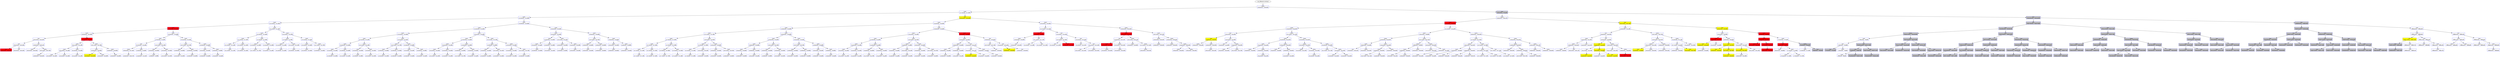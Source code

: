 /* Pid:   2984 */
digraph processtree {
graph [rankdir = "TB"];
vad_fffffa8032c664a8 -> vad_fffffa80315d5dc0
vad_fffffa80315d5dc0 [label = "{ Vadm\n038d0000 - 038d0fff }"shape = "record" color = "blue" style = "filled" fillcolor = "white"];
vad_fffffa80315d5dc0 -> vad_fffffa80332a4680
vad_fffffa80332a4680 [label = "{ VadS\n02700000 - 0270ffff }"shape = "record" color = "blue" style = "filled" fillcolor = "white"];
vad_fffffa80332a4680 -> vad_fffffa803266f170
vad_fffffa803266f170 [label = "{ VadS\n02280000 - 0228ffff }"shape = "record" color = "blue" style = "filled" fillcolor = "white"];
vad_fffffa803266f170 -> vad_fffffa8032776a00
vad_fffffa8032776a00 [label = "{ VadS\n02100000 - 0210ffff }"shape = "record" color = "blue" style = "filled" fillcolor = "white"];
vad_fffffa8032776a00 -> vad_fffffa8032876670
vad_fffffa8032876670 [label = "{ VadS\n004a0000 - 004affff }"shape = "record" color = "blue" style = "filled" fillcolor = "red"];
vad_fffffa8032876670 -> vad_fffffa8031852c10
vad_fffffa8031852c10 [label = "{ VadS\n00090000 - 0018ffff }"shape = "record" color = "blue" style = "filled" fillcolor = "white"];
vad_fffffa8031852c10 -> vad_fffffa803285b8e0
vad_fffffa803285b8e0 [label = "{ Vad \n00040000 - 00040fff }"shape = "record" color = "blue" style = "filled" fillcolor = "white"];
vad_fffffa803285b8e0 -> vad_fffffa8032533bb0
vad_fffffa8032533bb0 [label = "{ Vad \n00020000 - 00026fff }"shape = "record" color = "blue" style = "filled" fillcolor = "white"];
vad_fffffa8032533bb0 -> vad_fffffa8031eacf80
vad_fffffa8031eacf80 [label = "{ Vad \n00010000 - 0001ffff }"shape = "record" color = "blue" style = "filled" fillcolor = "red"];
vad_fffffa8032533bb0 -> vad_fffffa80317749d0
vad_fffffa80317749d0 [label = "{ Vad \n00030000 - 00033fff }"shape = "record" color = "blue" style = "filled" fillcolor = "white"];
vad_fffffa803285b8e0 -> vad_fffffa80331b6170
vad_fffffa80331b6170 [label = "{ Vad \n00060000 - 00061fff }"shape = "record" color = "blue" style = "filled" fillcolor = "white"];
vad_fffffa80331b6170 -> vad_fffffa8031850c60
vad_fffffa8031850c60 [label = "{ VadS\n00050000 - 00050fff }"shape = "record" color = "blue" style = "filled" fillcolor = "white"];
vad_fffffa80331b6170 -> vad_fffffa8033736e70
vad_fffffa8033736e70 [label = "{ Vadm\n00070000 - 00070fff }"shape = "record" color = "blue" style = "filled" fillcolor = "white"];
vad_fffffa8033736e70 -> vad_fffffa8033049af0
vad_fffffa8033049af0 [label = "{ Vadm\n00080000 - 00080fff }"shape = "record" color = "blue" style = "filled" fillcolor = "white"];
vad_fffffa8031852c10 -> vad_fffffa80333ba460
vad_fffffa80333ba460 [label = "{ VadS\n001f0000 - 002effff }"shape = "record" color = "blue" style = "filled" fillcolor = "red"];
vad_fffffa80333ba460 -> vad_fffffa80313344a0
vad_fffffa80313344a0 [label = "{ VadS\n001c0000 - 001cffff }"shape = "record" color = "blue" style = "filled" fillcolor = "white"];
vad_fffffa80313344a0 -> vad_fffffa80316a2e00
vad_fffffa80316a2e00 [label = "{ VadS\n001a0000 - 001affff }"shape = "record" color = "blue" style = "filled" fillcolor = "white"];
vad_fffffa80316a2e00 -> vad_fffffa803393b2c0
vad_fffffa803393b2c0 [label = "{ VadS\n00190000 - 0019ffff }"shape = "record" color = "blue" style = "filled" fillcolor = "white"];
vad_fffffa80316a2e00 -> vad_fffffa803143cfc0
vad_fffffa803143cfc0 [label = "{ VadS\n001b0000 - 001bffff }"shape = "record" color = "blue" style = "filled" fillcolor = "white"];
vad_fffffa80313344a0 -> vad_fffffa80337c9550
vad_fffffa80337c9550 [label = "{ VadS\n001d0000 - 001dffff }"shape = "record" color = "blue" style = "filled" fillcolor = "white"];
vad_fffffa80337c9550 -> vad_fffffa803319c4b0
vad_fffffa803319c4b0 [label = "{ VadS\n001e0000 - 001effff }"shape = "record" color = "blue" style = "filled" fillcolor = "white"];
vad_fffffa80333ba460 -> vad_fffffa80311340d0
vad_fffffa80311340d0 [label = "{ VadS\n00470000 - 0047ffff }"shape = "record" color = "blue" style = "filled" fillcolor = "white"];
vad_fffffa80311340d0 -> vad_fffffa80333045f0
vad_fffffa80333045f0 [label = "{ VadS\n00360000 - 0045ffff }"shape = "record" color = "blue" style = "filled" fillcolor = "white"];
vad_fffffa80333045f0 -> vad_fffffa80338dd360
vad_fffffa80338dd360 [label = "{ Vad \n002f0000 - 00356fff }"shape = "record" color = "blue" style = "filled" fillcolor = "yellow"];
vad_fffffa80333045f0 -> vad_fffffa8031438290
vad_fffffa8031438290 [label = "{ VadS\n00460000 - 0046ffff }"shape = "record" color = "blue" style = "filled" fillcolor = "white"];
vad_fffffa80311340d0 -> vad_fffffa80332681a0
vad_fffffa80332681a0 [label = "{ VadS\n00480000 - 0048ffff }"shape = "record" color = "blue" style = "filled" fillcolor = "white"];
vad_fffffa80332681a0 -> vad_fffffa80313c7170
vad_fffffa80313c7170 [label = "{ VadS\n00490000 - 0049ffff }"shape = "record" color = "blue" style = "filled" fillcolor = "white"];
vad_fffffa8032876670 -> vad_fffffa8033220170
vad_fffffa8033220170 [label = "{ VadS\n02040000 - 0204ffff }"shape = "record" color = "blue" style = "filled" fillcolor = "white"];
vad_fffffa8033220170 -> vad_fffffa80326df870
vad_fffffa80326df870 [label = "{ VadS\n01fe0000 - 01feffff }"shape = "record" color = "blue" style = "filled" fillcolor = "white"];
vad_fffffa80326df870 -> vad_fffffa8032b7c270
vad_fffffa8032b7c270 [label = "{ Vad \n007d0000 - 01bcffff }"shape = "record" color = "blue" style = "filled" fillcolor = "white"];
vad_fffffa8032b7c270 -> vad_fffffa8031440de0
vad_fffffa8031440de0 [label = "{ Vadm\n00640000 - 007c0fff }"shape = "record" color = "blue" style = "filled" fillcolor = "white"];
vad_fffffa8031440de0 -> vad_fffffa80338f22a0
vad_fffffa80338f22a0 [label = "{ Vad \n004b0000 - 00637fff }"shape = "record" color = "blue" style = "filled" fillcolor = "white"];
vad_fffffa8032b7c270 -> vad_fffffa80317a9aa0
vad_fffffa80317a9aa0 [label = "{ VadS\n01fd0000 - 01fdffff }"shape = "record" color = "blue" style = "filled" fillcolor = "white"];
vad_fffffa80317a9aa0 -> vad_fffffa8033920c60
vad_fffffa8033920c60 [label = "{ Vad \n01bd0000 - 01fc4fff }"shape = "record" color = "blue" style = "filled" fillcolor = "white"];
vad_fffffa80326df870 -> vad_fffffa8031e448e0
vad_fffffa8031e448e0 [label = "{ VadS\n02010000 - 0201ffff }"shape = "record" color = "blue" style = "filled" fillcolor = "white"];
vad_fffffa8031e448e0 -> vad_fffffa8031140610
vad_fffffa8031140610 [label = "{ VadS\n02000000 - 0200ffff }"shape = "record" color = "blue" style = "filled" fillcolor = "white"];
vad_fffffa8031140610 -> vad_fffffa8031182a50
vad_fffffa8031182a50 [label = "{ VadS\n01ff0000 - 01ffffff }"shape = "record" color = "blue" style = "filled" fillcolor = "white"];
vad_fffffa8031e448e0 -> vad_fffffa80325dd180
vad_fffffa80325dd180 [label = "{ VadS\n02030000 - 0203ffff }"shape = "record" color = "blue" style = "filled" fillcolor = "white"];
vad_fffffa80325dd180 -> vad_fffffa8032650d80
vad_fffffa8032650d80 [label = "{ VadS\n02020000 - 0202ffff }"shape = "record" color = "blue" style = "filled" fillcolor = "white"];
vad_fffffa8033220170 -> vad_fffffa803285f720
vad_fffffa803285f720 [label = "{ VadS\n020a0000 - 020affff }"shape = "record" color = "blue" style = "filled" fillcolor = "white"];
vad_fffffa803285f720 -> vad_fffffa8033281940
vad_fffffa8033281940 [label = "{ VadS\n02070000 - 0207ffff }"shape = "record" color = "blue" style = "filled" fillcolor = "white"];
vad_fffffa8033281940 -> vad_fffffa8031008230
vad_fffffa8031008230 [label = "{ VadS\n02060000 - 0206ffff }"shape = "record" color = "blue" style = "filled" fillcolor = "white"];
vad_fffffa8031008230 -> vad_fffffa80310d5b20
vad_fffffa80310d5b20 [label = "{ VadS\n02050000 - 0205ffff }"shape = "record" color = "blue" style = "filled" fillcolor = "white"];
vad_fffffa8033281940 -> vad_fffffa80327fda10
vad_fffffa80327fda10 [label = "{ VadS\n02090000 - 0209ffff }"shape = "record" color = "blue" style = "filled" fillcolor = "white"];
vad_fffffa80327fda10 -> vad_fffffa8031461690
vad_fffffa8031461690 [label = "{ VadS\n02080000 - 0208ffff }"shape = "record" color = "blue" style = "filled" fillcolor = "white"];
vad_fffffa803285f720 -> vad_fffffa8033243170
vad_fffffa8033243170 [label = "{ VadS\n020d0000 - 020dffff }"shape = "record" color = "blue" style = "filled" fillcolor = "white"];
vad_fffffa8033243170 -> vad_fffffa8033f84840
vad_fffffa8033f84840 [label = "{ VadS\n020c0000 - 020cffff }"shape = "record" color = "blue" style = "filled" fillcolor = "white"];
vad_fffffa8033f84840 -> vad_fffffa8031489e10
vad_fffffa8031489e10 [label = "{ VadS\n020b0000 - 020bffff }"shape = "record" color = "blue" style = "filled" fillcolor = "white"];
vad_fffffa8033243170 -> vad_fffffa8032a0c7a0
vad_fffffa8032a0c7a0 [label = "{ VadS\n020f0000 - 020fffff }"shape = "record" color = "blue" style = "filled" fillcolor = "white"];
vad_fffffa8032a0c7a0 -> vad_fffffa80314dfa20
vad_fffffa80314dfa20 [label = "{ VadS\n020e0000 - 020effff }"shape = "record" color = "blue" style = "filled" fillcolor = "white"];
vad_fffffa8032776a00 -> vad_fffffa80315b9b80
vad_fffffa80315b9b80 [label = "{ VadS\n021c0000 - 021cffff }"shape = "record" color = "blue" style = "filled" fillcolor = "white"];
vad_fffffa80315b9b80 -> vad_fffffa80313d7110
vad_fffffa80313d7110 [label = "{ VadS\n02160000 - 0216ffff }"shape = "record" color = "blue" style = "filled" fillcolor = "white"];
vad_fffffa80313d7110 -> vad_fffffa8031804500
vad_fffffa8031804500 [label = "{ VadS\n02130000 - 0213ffff }"shape = "record" color = "blue" style = "filled" fillcolor = "white"];
vad_fffffa8031804500 -> vad_fffffa803176f920
vad_fffffa803176f920 [label = "{ VadS\n02120000 - 0212ffff }"shape = "record" color = "blue" style = "filled" fillcolor = "white"];
vad_fffffa803176f920 -> vad_fffffa80316968e0
vad_fffffa80316968e0 [label = "{ VadS\n02110000 - 0211ffff }"shape = "record" color = "blue" style = "filled" fillcolor = "white"];
vad_fffffa8031804500 -> vad_fffffa80317297c0
vad_fffffa80317297c0 [label = "{ VadS\n02150000 - 0215ffff }"shape = "record" color = "blue" style = "filled" fillcolor = "white"];
vad_fffffa80317297c0 -> vad_fffffa803336ddc0
vad_fffffa803336ddc0 [label = "{ VadS\n02140000 - 0214ffff }"shape = "record" color = "blue" style = "filled" fillcolor = "white"];
vad_fffffa80313d7110 -> vad_fffffa803178dc60
vad_fffffa803178dc60 [label = "{ VadS\n02190000 - 0219ffff }"shape = "record" color = "blue" style = "filled" fillcolor = "white"];
vad_fffffa803178dc60 -> vad_fffffa8031ed3520
vad_fffffa8031ed3520 [label = "{ VadS\n02180000 - 0218ffff }"shape = "record" color = "blue" style = "filled" fillcolor = "white"];
vad_fffffa8031ed3520 -> vad_fffffa803266cce0
vad_fffffa803266cce0 [label = "{ VadS\n02170000 - 0217ffff }"shape = "record" color = "blue" style = "filled" fillcolor = "white"];
vad_fffffa803178dc60 -> vad_fffffa8033821890
vad_fffffa8033821890 [label = "{ VadS\n021b0000 - 021bffff }"shape = "record" color = "blue" style = "filled" fillcolor = "white"];
vad_fffffa8033821890 -> vad_fffffa803148dc30
vad_fffffa803148dc30 [label = "{ VadS\n021a0000 - 021affff }"shape = "record" color = "blue" style = "filled" fillcolor = "white"];
vad_fffffa80315b9b80 -> vad_fffffa8032587e60
vad_fffffa8032587e60 [label = "{ VadS\n02220000 - 0222ffff }"shape = "record" color = "blue" style = "filled" fillcolor = "white"];
vad_fffffa8032587e60 -> vad_fffffa80334443b0
vad_fffffa80334443b0 [label = "{ VadS\n021f0000 - 021fffff }"shape = "record" color = "blue" style = "filled" fillcolor = "white"];
vad_fffffa80334443b0 -> vad_fffffa8033350180
vad_fffffa8033350180 [label = "{ VadS\n021e0000 - 021effff }"shape = "record" color = "blue" style = "filled" fillcolor = "white"];
vad_fffffa8033350180 -> vad_fffffa803342bd10
vad_fffffa803342bd10 [label = "{ VadS\n021d0000 - 021dffff }"shape = "record" color = "blue" style = "filled" fillcolor = "white"];
vad_fffffa80334443b0 -> vad_fffffa80334f4cd0
vad_fffffa80334f4cd0 [label = "{ VadS\n02210000 - 0221ffff }"shape = "record" color = "blue" style = "filled" fillcolor = "white"];
vad_fffffa80334f4cd0 -> vad_fffffa8031f343c0
vad_fffffa8031f343c0 [label = "{ VadS\n02200000 - 0220ffff }"shape = "record" color = "blue" style = "filled" fillcolor = "white"];
vad_fffffa8032587e60 -> vad_fffffa80311f10d0
vad_fffffa80311f10d0 [label = "{ VadS\n02250000 - 0225ffff }"shape = "record" color = "blue" style = "filled" fillcolor = "white"];
vad_fffffa80311f10d0 -> vad_fffffa80313228e0
vad_fffffa80313228e0 [label = "{ VadS\n02240000 - 0224ffff }"shape = "record" color = "blue" style = "filled" fillcolor = "white"];
vad_fffffa80313228e0 -> vad_fffffa803327f180
vad_fffffa803327f180 [label = "{ VadS\n02230000 - 0223ffff }"shape = "record" color = "blue" style = "filled" fillcolor = "white"];
vad_fffffa80311f10d0 -> vad_fffffa803171ea50
vad_fffffa803171ea50 [label = "{ VadS\n02270000 - 0227ffff }"shape = "record" color = "blue" style = "filled" fillcolor = "white"];
vad_fffffa803171ea50 -> vad_fffffa8031783db0
vad_fffffa8031783db0 [label = "{ VadS\n02260000 - 0226ffff }"shape = "record" color = "blue" style = "filled" fillcolor = "white"];
vad_fffffa803266f170 -> vad_fffffa80312f8170
vad_fffffa80312f8170 [label = "{ VadS\n02580000 - 0258ffff }"shape = "record" color = "blue" style = "filled" fillcolor = "white"];
vad_fffffa80312f8170 -> vad_fffffa8031260370
vad_fffffa8031260370 [label = "{ VadS\n02400000 - 0240ffff }"shape = "record" color = "blue" style = "filled" fillcolor = "white"];
vad_fffffa8031260370 -> vad_fffffa80324498a0
vad_fffffa80324498a0 [label = "{ VadS\n02340000 - 0234ffff }"shape = "record" color = "blue" style = "filled" fillcolor = "white"];
vad_fffffa80324498a0 -> vad_fffffa80328e18c0
vad_fffffa80328e18c0 [label = "{ VadS\n022e0000 - 022effff }"shape = "record" color = "blue" style = "filled" fillcolor = "white"];
vad_fffffa80328e18c0 -> vad_fffffa8032726090
vad_fffffa8032726090 [label = "{ VadS\n022b0000 - 022bffff }"shape = "record" color = "blue" style = "filled" fillcolor = "white"];
vad_fffffa8032726090 -> vad_fffffa8031e95540
vad_fffffa8031e95540 [label = "{ VadS\n022a0000 - 022affff }"shape = "record" color = "blue" style = "filled" fillcolor = "white"];
vad_fffffa8031e95540 -> vad_fffffa8033847180
vad_fffffa8033847180 [label = "{ VadS\n02290000 - 0229ffff }"shape = "record" color = "blue" style = "filled" fillcolor = "white"];
vad_fffffa8032726090 -> vad_fffffa803317b5a0
vad_fffffa803317b5a0 [label = "{ VadS\n022d0000 - 022dffff }"shape = "record" color = "blue" style = "filled" fillcolor = "white"];
vad_fffffa803317b5a0 -> vad_fffffa8032391810
vad_fffffa8032391810 [label = "{ VadS\n022c0000 - 022cffff }"shape = "record" color = "blue" style = "filled" fillcolor = "white"];
vad_fffffa80328e18c0 -> vad_fffffa80327c4520
vad_fffffa80327c4520 [label = "{ VadS\n02310000 - 0231ffff }"shape = "record" color = "blue" style = "filled" fillcolor = "white"];
vad_fffffa80327c4520 -> vad_fffffa8033357d80
vad_fffffa8033357d80 [label = "{ VadS\n02300000 - 0230ffff }"shape = "record" color = "blue" style = "filled" fillcolor = "white"];
vad_fffffa8033357d80 -> vad_fffffa80326568f0
vad_fffffa80326568f0 [label = "{ VadS\n022f0000 - 022fffff }"shape = "record" color = "blue" style = "filled" fillcolor = "white"];
vad_fffffa80327c4520 -> vad_fffffa8031782640
vad_fffffa8031782640 [label = "{ VadS\n02330000 - 0233ffff }"shape = "record" color = "blue" style = "filled" fillcolor = "white"];
vad_fffffa8031782640 -> vad_fffffa8033373920
vad_fffffa8033373920 [label = "{ VadS\n02320000 - 0232ffff }"shape = "record" color = "blue" style = "filled" fillcolor = "white"];
vad_fffffa80324498a0 -> vad_fffffa803367a360
vad_fffffa803367a360 [label = "{ VadS\n023a0000 - 023affff }"shape = "record" color = "blue" style = "filled" fillcolor = "white"];
vad_fffffa803367a360 -> vad_fffffa803334a170
vad_fffffa803334a170 [label = "{ VadS\n02370000 - 0237ffff }"shape = "record" color = "blue" style = "filled" fillcolor = "white"];
vad_fffffa803334a170 -> vad_fffffa803380c900
vad_fffffa803380c900 [label = "{ VadS\n02360000 - 0236ffff }"shape = "record" color = "blue" style = "filled" fillcolor = "white"];
vad_fffffa803380c900 -> vad_fffffa8033915520
vad_fffffa8033915520 [label = "{ VadS\n02350000 - 0235ffff }"shape = "record" color = "blue" style = "filled" fillcolor = "white"];
vad_fffffa803334a170 -> vad_fffffa8030f0a920
vad_fffffa8030f0a920 [label = "{ VadS\n02390000 - 0239ffff }"shape = "record" color = "blue" style = "filled" fillcolor = "white"];
vad_fffffa8030f0a920 -> vad_fffffa80318637e0
vad_fffffa80318637e0 [label = "{ VadS\n02380000 - 0238ffff }"shape = "record" color = "blue" style = "filled" fillcolor = "white"];
vad_fffffa803367a360 -> vad_fffffa80317c5600
vad_fffffa80317c5600 [label = "{ VadS\n023d0000 - 023dffff }"shape = "record" color = "blue" style = "filled" fillcolor = "white"];
vad_fffffa80317c5600 -> vad_fffffa80338376b0
vad_fffffa80338376b0 [label = "{ VadS\n023c0000 - 023cffff }"shape = "record" color = "blue" style = "filled" fillcolor = "white"];
vad_fffffa80338376b0 -> vad_fffffa8033331b60
vad_fffffa8033331b60 [label = "{ VadS\n023b0000 - 023bffff }"shape = "record" color = "blue" style = "filled" fillcolor = "white"];
vad_fffffa80317c5600 -> vad_fffffa80327824b0
vad_fffffa80327824b0 [label = "{ VadS\n023f0000 - 023fffff }"shape = "record" color = "blue" style = "filled" fillcolor = "white"];
vad_fffffa80327824b0 -> vad_fffffa80328f30d0
vad_fffffa80328f30d0 [label = "{ VadS\n023e0000 - 023effff }"shape = "record" color = "blue" style = "filled" fillcolor = "white"];
vad_fffffa8031260370 -> vad_fffffa80327761f0
vad_fffffa80327761f0 [label = "{ VadS\n024c0000 - 024cffff }"shape = "record" color = "blue" style = "filled" fillcolor = "white"];
vad_fffffa80327761f0 -> vad_fffffa8032d4e380
vad_fffffa8032d4e380 [label = "{ VadS\n02460000 - 0246ffff }"shape = "record" color = "blue" style = "filled" fillcolor = "white"];
vad_fffffa8032d4e380 -> vad_fffffa80331f3f00
vad_fffffa80331f3f00 [label = "{ VadS\n02430000 - 0243ffff }"shape = "record" color = "blue" style = "filled" fillcolor = "white"];
vad_fffffa80331f3f00 -> vad_fffffa803169b130
vad_fffffa803169b130 [label = "{ VadS\n02420000 - 0242ffff }"shape = "record" color = "blue" style = "filled" fillcolor = "white"];
vad_fffffa803169b130 -> vad_fffffa80326a2b30
vad_fffffa80326a2b30 [label = "{ VadS\n02410000 - 0241ffff }"shape = "record" color = "blue" style = "filled" fillcolor = "white"];
vad_fffffa80331f3f00 -> vad_fffffa8033788b90
vad_fffffa8033788b90 [label = "{ VadS\n02450000 - 0245ffff }"shape = "record" color = "blue" style = "filled" fillcolor = "white"];
vad_fffffa8033788b90 -> vad_fffffa80317e7860
vad_fffffa80317e7860 [label = "{ VadS\n02440000 - 0244ffff }"shape = "record" color = "blue" style = "filled" fillcolor = "white"];
vad_fffffa8032d4e380 -> vad_fffffa8031881450
vad_fffffa8031881450 [label = "{ VadS\n02490000 - 0249ffff }"shape = "record" color = "blue" style = "filled" fillcolor = "white"];
vad_fffffa8031881450 -> vad_fffffa803184d9f0
vad_fffffa803184d9f0 [label = "{ VadS\n02480000 - 0248ffff }"shape = "record" color = "blue" style = "filled" fillcolor = "white"];
vad_fffffa803184d9f0 -> vad_fffffa8031e46c10
vad_fffffa8031e46c10 [label = "{ VadS\n02470000 - 0247ffff }"shape = "record" color = "blue" style = "filled" fillcolor = "white"];
vad_fffffa8031881450 -> vad_fffffa803179d630
vad_fffffa803179d630 [label = "{ VadS\n024b0000 - 024bffff }"shape = "record" color = "blue" style = "filled" fillcolor = "white"];
vad_fffffa803179d630 -> vad_fffffa80333586e0
vad_fffffa80333586e0 [label = "{ VadS\n024a0000 - 024affff }"shape = "record" color = "blue" style = "filled" fillcolor = "white"];
vad_fffffa80327761f0 -> vad_fffffa803364c9c0
vad_fffffa803364c9c0 [label = "{ VadS\n02520000 - 0252ffff }"shape = "record" color = "blue" style = "filled" fillcolor = "white"];
vad_fffffa803364c9c0 -> vad_fffffa8031280240
vad_fffffa8031280240 [label = "{ VadS\n024f0000 - 024fffff }"shape = "record" color = "blue" style = "filled" fillcolor = "white"];
vad_fffffa8031280240 -> vad_fffffa8031e1cb50
vad_fffffa8031e1cb50 [label = "{ VadS\n024e0000 - 024effff }"shape = "record" color = "blue" style = "filled" fillcolor = "white"];
vad_fffffa8031e1cb50 -> vad_fffffa80317c6520
vad_fffffa80317c6520 [label = "{ VadS\n024d0000 - 024dffff }"shape = "record" color = "blue" style = "filled" fillcolor = "white"];
vad_fffffa8031280240 -> vad_fffffa80331d5520
vad_fffffa80331d5520 [label = "{ VadS\n02510000 - 0251ffff }"shape = "record" color = "blue" style = "filled" fillcolor = "white"];
vad_fffffa80331d5520 -> vad_fffffa8031e52310
vad_fffffa8031e52310 [label = "{ VadS\n02500000 - 0250ffff }"shape = "record" color = "blue" style = "filled" fillcolor = "white"];
vad_fffffa803364c9c0 -> vad_fffffa80311eb0d0
vad_fffffa80311eb0d0 [label = "{ VadS\n02550000 - 0255ffff }"shape = "record" color = "blue" style = "filled" fillcolor = "white"];
vad_fffffa80311eb0d0 -> vad_fffffa80338f3c20
vad_fffffa80338f3c20 [label = "{ VadS\n02540000 - 0254ffff }"shape = "record" color = "blue" style = "filled" fillcolor = "white"];
vad_fffffa80338f3c20 -> vad_fffffa80332a89f0
vad_fffffa80332a89f0 [label = "{ VadS\n02530000 - 0253ffff }"shape = "record" color = "blue" style = "filled" fillcolor = "white"];
vad_fffffa80311eb0d0 -> vad_fffffa80311b9160
vad_fffffa80311b9160 [label = "{ VadS\n02570000 - 0257ffff }"shape = "record" color = "blue" style = "filled" fillcolor = "white"];
vad_fffffa80311b9160 -> vad_fffffa8031871a50
vad_fffffa8031871a50 [label = "{ VadS\n02560000 - 0256ffff }"shape = "record" color = "blue" style = "filled" fillcolor = "white"];
vad_fffffa80312f8170 -> vad_fffffa80311f70d0
vad_fffffa80311f70d0 [label = "{ VadS\n02640000 - 0264ffff }"shape = "record" color = "blue" style = "filled" fillcolor = "white"];
vad_fffffa80311f70d0 -> vad_fffffa80337bd360
vad_fffffa80337bd360 [label = "{ VadS\n025e0000 - 025effff }"shape = "record" color = "blue" style = "filled" fillcolor = "white"];
vad_fffffa80337bd360 -> vad_fffffa8031e3cbf0
vad_fffffa8031e3cbf0 [label = "{ VadS\n025b0000 - 025bffff }"shape = "record" color = "blue" style = "filled" fillcolor = "white"];
vad_fffffa8031e3cbf0 -> vad_fffffa80333a3170
vad_fffffa80333a3170 [label = "{ VadS\n025a0000 - 025affff }"shape = "record" color = "blue" style = "filled" fillcolor = "white"];
vad_fffffa80333a3170 -> vad_fffffa8031630590
vad_fffffa8031630590 [label = "{ VadS\n02590000 - 0259ffff }"shape = "record" color = "blue" style = "filled" fillcolor = "white"];
vad_fffffa8031e3cbf0 -> vad_fffffa8033658810
vad_fffffa8033658810 [label = "{ VadS\n025d0000 - 025dffff }"shape = "record" color = "blue" style = "filled" fillcolor = "white"];
vad_fffffa8033658810 -> vad_fffffa8031f1bd30
vad_fffffa8031f1bd30 [label = "{ VadS\n025c0000 - 025cffff }"shape = "record" color = "blue" style = "filled" fillcolor = "white"];
vad_fffffa80337bd360 -> vad_fffffa8032534a30
vad_fffffa8032534a30 [label = "{ VadS\n02610000 - 0261ffff }"shape = "record" color = "blue" style = "filled" fillcolor = "white"];
vad_fffffa8032534a30 -> vad_fffffa8033907530
vad_fffffa8033907530 [label = "{ VadS\n02600000 - 0260ffff }"shape = "record" color = "blue" style = "filled" fillcolor = "white"];
vad_fffffa8033907530 -> vad_fffffa80328f9230
vad_fffffa80328f9230 [label = "{ VadS\n025f0000 - 025fffff }"shape = "record" color = "blue" style = "filled" fillcolor = "white"];
vad_fffffa8032534a30 -> vad_fffffa80311fa0d0
vad_fffffa80311fa0d0 [label = "{ VadS\n02630000 - 0263ffff }"shape = "record" color = "blue" style = "filled" fillcolor = "white"];
vad_fffffa80311fa0d0 -> vad_fffffa80316aeab0
vad_fffffa80316aeab0 [label = "{ VadS\n02620000 - 0262ffff }"shape = "record" color = "blue" style = "filled" fillcolor = "white"];
vad_fffffa80311f70d0 -> vad_fffffa803124c160
vad_fffffa803124c160 [label = "{ VadS\n026a0000 - 026affff }"shape = "record" color = "blue" style = "filled" fillcolor = "white"];
vad_fffffa803124c160 -> vad_fffffa80312686a0
vad_fffffa80312686a0 [label = "{ VadS\n02670000 - 0267ffff }"shape = "record" color = "blue" style = "filled" fillcolor = "white"];
vad_fffffa80312686a0 -> vad_fffffa8031205170
vad_fffffa8031205170 [label = "{ VadS\n02660000 - 0266ffff }"shape = "record" color = "blue" style = "filled" fillcolor = "white"];
vad_fffffa8031205170 -> vad_fffffa8031229660
vad_fffffa8031229660 [label = "{ VadS\n02650000 - 0265ffff }"shape = "record" color = "blue" style = "filled" fillcolor = "white"];
vad_fffffa80312686a0 -> vad_fffffa8031269110
vad_fffffa8031269110 [label = "{ VadS\n02690000 - 0269ffff }"shape = "record" color = "blue" style = "filled" fillcolor = "white"];
vad_fffffa8031269110 -> vad_fffffa803120dcb0
vad_fffffa803120dcb0 [label = "{ VadS\n02680000 - 0268ffff }"shape = "record" color = "blue" style = "filled" fillcolor = "white"];
vad_fffffa803124c160 -> vad_fffffa80312b40d0
vad_fffffa80312b40d0 [label = "{ VadS\n026d0000 - 026dffff }"shape = "record" color = "blue" style = "filled" fillcolor = "white"];
vad_fffffa80312b40d0 -> vad_fffffa8031250540
vad_fffffa8031250540 [label = "{ VadS\n026c0000 - 026cffff }"shape = "record" color = "blue" style = "filled" fillcolor = "white"];
vad_fffffa8031250540 -> vad_fffffa80311c2110
vad_fffffa80311c2110 [label = "{ VadS\n026b0000 - 026bffff }"shape = "record" color = "blue" style = "filled" fillcolor = "white"];
vad_fffffa80312b40d0 -> vad_fffffa80312f10d0
vad_fffffa80312f10d0 [label = "{ VadS\n026f0000 - 026fffff }"shape = "record" color = "blue" style = "filled" fillcolor = "white"];
vad_fffffa80312f10d0 -> vad_fffffa80312ac170
vad_fffffa80312ac170 [label = "{ VadS\n026e0000 - 026effff }"shape = "record" color = "blue" style = "filled" fillcolor = "white"];
vad_fffffa80332a4680 -> vad_fffffa8032479980
vad_fffffa8032479980 [label = "{ Vad \n030c0000 - 030c6fff }"shape = "record" color = "blue" style = "filled" fillcolor = "yellow"];
vad_fffffa8032479980 -> vad_fffffa8031729d90
vad_fffffa8031729d90 [label = "{ VadS\n02a00000 - 02a0ffff }"shape = "record" color = "blue" style = "filled" fillcolor = "white"];
vad_fffffa8031729d90 -> vad_fffffa80311c0170
vad_fffffa80311c0170 [label = "{ VadS\n02880000 - 0288ffff }"shape = "record" color = "blue" style = "filled" fillcolor = "white"];
vad_fffffa80311c0170 -> vad_fffffa8033659920
vad_fffffa8033659920 [label = "{ VadS\n027c0000 - 027cffff }"shape = "record" color = "blue" style = "filled" fillcolor = "white"];
vad_fffffa8033659920 -> vad_fffffa803122c7f0
vad_fffffa803122c7f0 [label = "{ VadS\n02760000 - 0276ffff }"shape = "record" color = "blue" style = "filled" fillcolor = "white"];
vad_fffffa803122c7f0 -> vad_fffffa80313090d0
vad_fffffa80313090d0 [label = "{ VadS\n02730000 - 0273ffff }"shape = "record" color = "blue" style = "filled" fillcolor = "white"];
vad_fffffa80313090d0 -> vad_fffffa803130b870
vad_fffffa803130b870 [label = "{ VadS\n02720000 - 0272ffff }"shape = "record" color = "blue" style = "filled" fillcolor = "white"];
vad_fffffa803130b870 -> vad_fffffa8031186610
vad_fffffa8031186610 [label = "{ VadS\n02710000 - 0271ffff }"shape = "record" color = "blue" style = "filled" fillcolor = "white"];
vad_fffffa80313090d0 -> vad_fffffa803122fc40
vad_fffffa803122fc40 [label = "{ VadS\n02750000 - 0275ffff }"shape = "record" color = "blue" style = "filled" fillcolor = "white"];
vad_fffffa803122fc40 -> vad_fffffa8031312530
vad_fffffa8031312530 [label = "{ VadS\n02740000 - 0274ffff }"shape = "record" color = "blue" style = "filled" fillcolor = "white"];
vad_fffffa803122c7f0 -> vad_fffffa80311d3160
vad_fffffa80311d3160 [label = "{ VadS\n02790000 - 0279ffff }"shape = "record" color = "blue" style = "filled" fillcolor = "white"];
vad_fffffa80311d3160 -> vad_fffffa80311e00d0
vad_fffffa80311e00d0 [label = "{ VadS\n02780000 - 0278ffff }"shape = "record" color = "blue" style = "filled" fillcolor = "white"];
vad_fffffa80311e00d0 -> vad_fffffa80311e30d0
vad_fffffa80311e30d0 [label = "{ VadS\n02770000 - 0277ffff }"shape = "record" color = "blue" style = "filled" fillcolor = "white"];
vad_fffffa80311d3160 -> vad_fffffa80311d2170
vad_fffffa80311d2170 [label = "{ VadS\n027b0000 - 027bffff }"shape = "record" color = "blue" style = "filled" fillcolor = "white"];
vad_fffffa80311d2170 -> vad_fffffa80311da0d0
vad_fffffa80311da0d0 [label = "{ VadS\n027a0000 - 027affff }"shape = "record" color = "blue" style = "filled" fillcolor = "white"];
vad_fffffa8033659920 -> vad_fffffa8031243170
vad_fffffa8031243170 [label = "{ VadS\n02820000 - 0282ffff }"shape = "record" color = "blue" style = "filled" fillcolor = "white"];
vad_fffffa8031243170 -> vad_fffffa8031204ae0
vad_fffffa8031204ae0 [label = "{ VadS\n027f0000 - 027fffff }"shape = "record" color = "blue" style = "filled" fillcolor = "white"];
vad_fffffa8031204ae0 -> vad_fffffa803114aa50
vad_fffffa803114aa50 [label = "{ VadS\n027e0000 - 027effff }"shape = "record" color = "blue" style = "filled" fillcolor = "white"];
vad_fffffa803114aa50 -> vad_fffffa80334f6ae0
vad_fffffa80334f6ae0 [label = "{ VadS\n027d0000 - 027dffff }"shape = "record" color = "blue" style = "filled" fillcolor = "white"];
vad_fffffa8031204ae0 -> vad_fffffa8031226b50
vad_fffffa8031226b50 [label = "{ VadS\n02810000 - 0281ffff }"shape = "record" color = "blue" style = "filled" fillcolor = "white"];
vad_fffffa8031226b50 -> vad_fffffa8031208160
vad_fffffa8031208160 [label = "{ VadS\n02800000 - 0280ffff }"shape = "record" color = "blue" style = "filled" fillcolor = "white"];
vad_fffffa8031243170 -> vad_fffffa803123caf0
vad_fffffa803123caf0 [label = "{ VadS\n02850000 - 0285ffff }"shape = "record" color = "blue" style = "filled" fillcolor = "white"];
vad_fffffa803123caf0 -> vad_fffffa8031240170
vad_fffffa8031240170 [label = "{ VadS\n02840000 - 0284ffff }"shape = "record" color = "blue" style = "filled" fillcolor = "white"];
vad_fffffa8031240170 -> vad_fffffa8031242160
vad_fffffa8031242160 [label = "{ VadS\n02830000 - 0283ffff }"shape = "record" color = "blue" style = "filled" fillcolor = "white"];
vad_fffffa803123caf0 -> vad_fffffa80312350d0
vad_fffffa80312350d0 [label = "{ VadS\n02870000 - 0287ffff }"shape = "record" color = "blue" style = "filled" fillcolor = "white"];
vad_fffffa80312350d0 -> vad_fffffa803115fe00
vad_fffffa803115fe00 [label = "{ VadS\n02860000 - 0286ffff }"shape = "record" color = "blue" style = "filled" fillcolor = "white"];
vad_fffffa80311c0170 -> vad_fffffa80311fb170
vad_fffffa80311fb170 [label = "{ VadS\n02940000 - 0294ffff }"shape = "record" color = "blue" style = "filled" fillcolor = "white"];
vad_fffffa80311fb170 -> vad_fffffa8031189ac0
vad_fffffa8031189ac0 [label = "{ VadS\n028e0000 - 028effff }"shape = "record" color = "blue" style = "filled" fillcolor = "white"];
vad_fffffa8031189ac0 -> vad_fffffa80311b41d0
vad_fffffa80311b41d0 [label = "{ VadS\n028b0000 - 028bffff }"shape = "record" color = "blue" style = "filled" fillcolor = "white"];
vad_fffffa80311b41d0 -> vad_fffffa80334f67d0
vad_fffffa80334f67d0 [label = "{ VadS\n028a0000 - 028affff }"shape = "record" color = "blue" style = "filled" fillcolor = "white"];
vad_fffffa80334f67d0 -> vad_fffffa80311be160
vad_fffffa80311be160 [label = "{ VadS\n02890000 - 0289ffff }"shape = "record" color = "blue" style = "filled" fillcolor = "white"];
vad_fffffa80311b41d0 -> vad_fffffa8031165ab0
vad_fffffa8031165ab0 [label = "{ VadS\n028d0000 - 028dffff }"shape = "record" color = "blue" style = "filled" fillcolor = "white"];
vad_fffffa8031165ab0 -> vad_fffffa80311b3110
vad_fffffa80311b3110 [label = "{ VadS\n028c0000 - 028cffff }"shape = "record" color = "blue" style = "filled" fillcolor = "white"];
vad_fffffa8031189ac0 -> vad_fffffa80310c40d0
vad_fffffa80310c40d0 [label = "{ VadS\n02910000 - 0291ffff }"shape = "record" color = "blue" style = "filled" fillcolor = "white"];
vad_fffffa80310c40d0 -> vad_fffffa80311640d0
vad_fffffa80311640d0 [label = "{ VadS\n02900000 - 0290ffff }"shape = "record" color = "blue" style = "filled" fillcolor = "white"];
vad_fffffa80311640d0 -> vad_fffffa80311647d0
vad_fffffa80311647d0 [label = "{ VadS\n028f0000 - 028fffff }"shape = "record" color = "blue" style = "filled" fillcolor = "white"];
vad_fffffa80310c40d0 -> vad_fffffa803113b520
vad_fffffa803113b520 [label = "{ VadS\n02930000 - 0293ffff }"shape = "record" color = "blue" style = "filled" fillcolor = "white"];
vad_fffffa803113b520 -> vad_fffffa8031097690
vad_fffffa8031097690 [label = "{ VadS\n02920000 - 0292ffff }"shape = "record" color = "blue" style = "filled" fillcolor = "white"];
vad_fffffa80311fb170 -> vad_fffffa803258f2f0
vad_fffffa803258f2f0 [label = "{ VadS\n029a0000 - 029affff }"shape = "record" color = "blue" style = "filled" fillcolor = "white"];
vad_fffffa803258f2f0 -> vad_fffffa80316a6d60
vad_fffffa80316a6d60 [label = "{ VadS\n02970000 - 0297ffff }"shape = "record" color = "blue" style = "filled" fillcolor = "white"];
vad_fffffa80316a6d60 -> vad_fffffa803285e8b0
vad_fffffa803285e8b0 [label = "{ VadS\n02960000 - 0296ffff }"shape = "record" color = "blue" style = "filled" fillcolor = "white"];
vad_fffffa803285e8b0 -> vad_fffffa80312d70d0
vad_fffffa80312d70d0 [label = "{ VadS\n02950000 - 0295ffff }"shape = "record" color = "blue" style = "filled" fillcolor = "white"];
vad_fffffa80316a6d60 -> vad_fffffa8032738520
vad_fffffa8032738520 [label = "{ VadS\n02990000 - 0299ffff }"shape = "record" color = "blue" style = "filled" fillcolor = "white"];
vad_fffffa8032738520 -> vad_fffffa8031ed0e90
vad_fffffa8031ed0e90 [label = "{ VadS\n02980000 - 0298ffff }"shape = "record" color = "blue" style = "filled" fillcolor = "white"];
vad_fffffa803258f2f0 -> vad_fffffa803265e8a0
vad_fffffa803265e8a0 [label = "{ VadS\n029d0000 - 029dffff }"shape = "record" color = "blue" style = "filled" fillcolor = "white"];
vad_fffffa803265e8a0 -> vad_fffffa803324d0f0
vad_fffffa803324d0f0 [label = "{ VadS\n029c0000 - 029cffff }"shape = "record" color = "blue" style = "filled" fillcolor = "white"];
vad_fffffa803324d0f0 -> vad_fffffa80326afa70
vad_fffffa80326afa70 [label = "{ VadS\n029b0000 - 029bffff }"shape = "record" color = "blue" style = "filled" fillcolor = "white"];
vad_fffffa803265e8a0 -> vad_fffffa80326b6e50
vad_fffffa80326b6e50 [label = "{ VadS\n029f0000 - 029fffff }"shape = "record" color = "blue" style = "filled" fillcolor = "white"];
vad_fffffa80326b6e50 -> vad_fffffa8033176690
vad_fffffa8033176690 [label = "{ VadS\n029e0000 - 029effff }"shape = "record" color = "blue" style = "filled" fillcolor = "white"];
vad_fffffa8031729d90 -> vad_fffffa80331872b0
vad_fffffa80331872b0 [label = "{ VadS\n02b80000 - 02b8ffff }"shape = "record" color = "blue" style = "filled" fillcolor = "white"];
vad_fffffa80331872b0 -> vad_fffffa803144e0f0
vad_fffffa803144e0f0 [label = "{ VadS\n02ac0000 - 02acffff }"shape = "record" color = "blue" style = "filled" fillcolor = "white"];
vad_fffffa803144e0f0 -> vad_fffffa8033177290
vad_fffffa8033177290 [label = "{ VadS\n02a60000 - 02a6ffff }"shape = "record" color = "blue" style = "filled" fillcolor = "white"];
vad_fffffa8033177290 -> vad_fffffa80326ab640
vad_fffffa80326ab640 [label = "{ VadS\n02a30000 - 02a3ffff }"shape = "record" color = "blue" style = "filled" fillcolor = "white"];
vad_fffffa80326ab640 -> vad_fffffa8032a0b5d0
vad_fffffa8032a0b5d0 [label = "{ VadS\n02a20000 - 02a2ffff }"shape = "record" color = "blue" style = "filled" fillcolor = "white"];
vad_fffffa8032a0b5d0 -> vad_fffffa80314eeb10
vad_fffffa80314eeb10 [label = "{ VadS\n02a10000 - 02a1ffff }"shape = "record" color = "blue" style = "filled" fillcolor = "white"];
vad_fffffa80326ab640 -> vad_fffffa80331595e0
vad_fffffa80331595e0 [label = "{ VadS\n02a50000 - 02a5ffff }"shape = "record" color = "blue" style = "filled" fillcolor = "white"];
vad_fffffa80331595e0 -> vad_fffffa80331771a0
vad_fffffa80331771a0 [label = "{ VadS\n02a40000 - 02a4ffff }"shape = "record" color = "blue" style = "filled" fillcolor = "white"];
vad_fffffa8033177290 -> vad_fffffa8032a0a4b0
vad_fffffa8032a0a4b0 [label = "{ VadS\n02a90000 - 02a9ffff }"shape = "record" color = "blue" style = "filled" fillcolor = "white"];
vad_fffffa8032a0a4b0 -> vad_fffffa80326ff4e0
vad_fffffa80326ff4e0 [label = "{ VadS\n02a80000 - 02a8ffff }"shape = "record" color = "blue" style = "filled" fillcolor = "white"];
vad_fffffa80326ff4e0 -> vad_fffffa803380c9d0
vad_fffffa803380c9d0 [label = "{ VadS\n02a70000 - 02a7ffff }"shape = "record" color = "blue" style = "filled" fillcolor = "white"];
vad_fffffa8032a0a4b0 -> vad_fffffa80332bca70
vad_fffffa80332bca70 [label = "{ VadS\n02ab0000 - 02abffff }"shape = "record" color = "blue" style = "filled" fillcolor = "white"];
vad_fffffa80332bca70 -> vad_fffffa80332efdd0
vad_fffffa80332efdd0 [label = "{ VadS\n02aa0000 - 02aaffff }"shape = "record" color = "blue" style = "filled" fillcolor = "white"];
vad_fffffa803144e0f0 -> vad_fffffa8033192010
vad_fffffa8033192010 [label = "{ VadS\n02b20000 - 02b2ffff }"shape = "record" color = "blue" style = "filled" fillcolor = "white"];
vad_fffffa8033192010 -> vad_fffffa803393b270
vad_fffffa803393b270 [label = "{ VadS\n02af0000 - 02afffff }"shape = "record" color = "blue" style = "filled" fillcolor = "white"];
vad_fffffa803393b270 -> vad_fffffa8031e31200
vad_fffffa8031e31200 [label = "{ VadS\n02ae0000 - 02aeffff }"shape = "record" color = "blue" style = "filled" fillcolor = "white"];
vad_fffffa8031e31200 -> vad_fffffa8033357ea0
vad_fffffa8033357ea0 [label = "{ VadS\n02ad0000 - 02adffff }"shape = "record" color = "blue" style = "filled" fillcolor = "white"];
vad_fffffa803393b270 -> vad_fffffa80337b1e80
vad_fffffa80337b1e80 [label = "{ VadS\n02b10000 - 02b1ffff }"shape = "record" color = "blue" style = "filled" fillcolor = "white"];
vad_fffffa80337b1e80 -> vad_fffffa80337b1200
vad_fffffa80337b1200 [label = "{ VadS\n02b00000 - 02b0ffff }"shape = "record" color = "blue" style = "filled" fillcolor = "white"];
vad_fffffa8033192010 -> vad_fffffa803393bb00
vad_fffffa803393bb00 [label = "{ VadS\n02b50000 - 02b5ffff }"shape = "record" color = "blue" style = "filled" fillcolor = "white"];
vad_fffffa803393bb00 -> vad_fffffa8031810a90
vad_fffffa8031810a90 [label = "{ VadS\n02b40000 - 02b4ffff }"shape = "record" color = "blue" style = "filled" fillcolor = "white"];
vad_fffffa8031810a90 -> vad_fffffa80325ba450
vad_fffffa80325ba450 [label = "{ VadS\n02b30000 - 02b3ffff }"shape = "record" color = "blue" style = "filled" fillcolor = "white"];
vad_fffffa803393bb00 -> vad_fffffa8033820900
vad_fffffa8033820900 [label = "{ VadS\n02b70000 - 02b7ffff }"shape = "record" color = "blue" style = "filled" fillcolor = "white"];
vad_fffffa8033820900 -> vad_fffffa80327c5af0
vad_fffffa80327c5af0 [label = "{ VadS\n02b60000 - 02b6ffff }"shape = "record" color = "blue" style = "filled" fillcolor = "white"];
vad_fffffa80331872b0 -> vad_fffffa80323ba430
vad_fffffa80323ba430 [label = "{ VadS\n02f10000 - 02f8ffff }"shape = "record" color = "blue" style = "filled" fillcolor = "red"];
vad_fffffa80323ba430 -> vad_fffffa80327e0ce0
vad_fffffa80327e0ce0 [label = "{ VadS\n02be0000 - 02beffff }"shape = "record" color = "blue" style = "filled" fillcolor = "white"];
vad_fffffa80327e0ce0 -> vad_fffffa8032736810
vad_fffffa8032736810 [label = "{ VadS\n02bb0000 - 02bbffff }"shape = "record" color = "blue" style = "filled" fillcolor = "white"];
vad_fffffa8032736810 -> vad_fffffa8033282f60
vad_fffffa8033282f60 [label = "{ VadS\n02ba0000 - 02baffff }"shape = "record" color = "blue" style = "filled" fillcolor = "white"];
vad_fffffa8033282f60 -> vad_fffffa8033904590
vad_fffffa8033904590 [label = "{ VadS\n02b90000 - 02b9ffff }"shape = "record" color = "blue" style = "filled" fillcolor = "white"];
vad_fffffa8032736810 -> vad_fffffa8032973bd0
vad_fffffa8032973bd0 [label = "{ VadS\n02bd0000 - 02bdffff }"shape = "record" color = "blue" style = "filled" fillcolor = "white"];
vad_fffffa8032973bd0 -> vad_fffffa80315e0f00
vad_fffffa80315e0f00 [label = "{ VadS\n02bc0000 - 02bcffff }"shape = "record" color = "blue" style = "filled" fillcolor = "white"];
vad_fffffa80327e0ce0 -> vad_fffffa8032973120
vad_fffffa8032973120 [label = "{ Vad \n02ee0000 - 02ee1fff }"shape = "record" color = "blue" style = "filled" fillcolor = "white"];
vad_fffffa8032973120 -> vad_fffffa80316c5f80
vad_fffffa80316c5f80 [label = "{ Vad \n02ec0000 - 02ec1fff }"shape = "record" color = "blue" style = "filled" fillcolor = "white"];
vad_fffffa80316c5f80 -> vad_fffffa80313f5cc0
vad_fffffa80313f5cc0 [label = "{ Vad \n02bf0000 - 02ebefff }"shape = "record" color = "blue" style = "filled" fillcolor = "yellow"];
vad_fffffa80316c5f80 -> vad_fffffa803312d880
vad_fffffa803312d880 [label = "{ Vad \n02ed0000 - 02ed0fff }"shape = "record" color = "blue" style = "filled" fillcolor = "white"];
vad_fffffa8032973120 -> vad_fffffa80323e1270
vad_fffffa80323e1270 [label = "{ VadS\n02ef0000 - 02ef0fff }"shape = "record" color = "blue" style = "filled" fillcolor = "white"];
vad_fffffa80323e1270 -> vad_fffffa8032774d90
vad_fffffa8032774d90 [label = "{ VadS\n02f00000 - 02f00fff }"shape = "record" color = "blue" style = "filled" fillcolor = "white"];
vad_fffffa80323ba430 -> vad_fffffa8032b7c150
vad_fffffa8032b7c150 [label = "{ Vad \n03080000 - 03080fff }"shape = "record" color = "blue" style = "filled" fillcolor = "white"];
vad_fffffa8032b7c150 -> vad_fffffa80313d5d40
vad_fffffa80313d5d40 [label = "{ Vad \n03070000 - 03070fff }"shape = "record" color = "blue" style = "filled" fillcolor = "white"];
vad_fffffa80313d5d40 -> vad_fffffa803168bb10
vad_fffffa803168bb10 [label = "{ Vad \n02f90000 - 0306efff }"shape = "record" color = "blue" style = "filled" fillcolor = "white"];
vad_fffffa8032b7c150 -> vad_fffffa80325e77c0
vad_fffffa80325e77c0 [label = "{ Vad \n030a0000 - 030a0fff }"shape = "record" color = "blue" style = "filled" fillcolor = "white"];
vad_fffffa80325e77c0 -> vad_fffffa803270f320
vad_fffffa803270f320 [label = "{ Vad \n03090000 - 03090fff }"shape = "record" color = "blue" style = "filled" fillcolor = "yellow"];
vad_fffffa80325e77c0 -> vad_fffffa80314e5800
vad_fffffa80314e5800 [label = "{ Vad \n030b0000 - 030b0fff }"shape = "record" color = "blue" style = "filled" fillcolor = "white"];
vad_fffffa8032479980 -> vad_fffffa8032971d60
vad_fffffa8032971d60 [label = "{ VadS\n03240000 - 0333ffff }"shape = "record" color = "blue" style = "filled" fillcolor = "white"];
vad_fffffa8032971d60 -> vad_fffffa80327e4880
vad_fffffa80327e4880 [label = "{ Vad \n03130000 - 03130fff }"shape = "record" color = "blue" style = "filled" fillcolor = "white"];
vad_fffffa80327e4880 -> vad_fffffa8032451e00
vad_fffffa8032451e00 [label = "{ VadS\n030f0000 - 030fffff }"shape = "record" color = "blue" style = "filled" fillcolor = "red"];
vad_fffffa8032451e00 -> vad_fffffa8031696760
vad_fffffa8031696760 [label = "{ VadS\n030d0000 - 030dffff }"shape = "record" color = "blue" style = "filled" fillcolor = "white"];
vad_fffffa8031696760 -> vad_fffffa803312d2e0
vad_fffffa803312d2e0 [label = "{ Vad \n030e0000 - 030e0fff }"shape = "record" color = "blue" style = "filled" fillcolor = "white"];
vad_fffffa8032451e00 -> vad_fffffa8032820e30
vad_fffffa8032820e30 [label = "{ Vad \n03110000 - 03110fff }"shape = "record" color = "blue" style = "filled" fillcolor = "white"];
vad_fffffa8032820e30 -> vad_fffffa803312d490
vad_fffffa803312d490 [label = "{ Vad \n03100000 - 0310ffff }"shape = "record" color = "blue" style = "filled" fillcolor = "white"];
vad_fffffa8032820e30 -> vad_fffffa80316d7410
vad_fffffa80316d7410 [label = "{ Vad \n03120000 - 03120fff }"shape = "record" color = "blue" style = "filled" fillcolor = "white"];
vad_fffffa80327e4880 -> vad_fffffa803285bb40
vad_fffffa803285bb40 [label = "{ Vad \n031e0000 - 031e0fff }"shape = "record" color = "blue" style = "filled" fillcolor = "white"];
vad_fffffa803285bb40 -> vad_fffffa803390c1e0
vad_fffffa803390c1e0 [label = "{ VadS\n03150000 - 0315ffff }"shape = "record" color = "blue" style = "filled" fillcolor = "white"];
vad_fffffa803390c1e0 -> vad_fffffa80322f3d70
vad_fffffa80322f3d70 [label = "{ Vad \n03140000 - 03140fff }"shape = "record" color = "blue" style = "filled" fillcolor = "white"];
vad_fffffa803390c1e0 -> vad_fffffa803160d8c0
vad_fffffa803160d8c0 [label = "{ VadS\n03160000 - 031dffff }"shape = "record" color = "blue" style = "filled" fillcolor = "red"];
vad_fffffa803285bb40 -> vad_fffffa8031763ad0
vad_fffffa8031763ad0 [label = "{ Vad \n03200000 - 03200fff }"shape = "record" color = "blue" style = "filled" fillcolor = "white"];
vad_fffffa8031763ad0 -> vad_fffffa80334b9010
vad_fffffa80334b9010 [label = "{ Vad \n031f0000 - 031f1fff }"shape = "record" color = "blue" style = "filled" fillcolor = "white"];
vad_fffffa8031763ad0 -> vad_fffffa80339246e0
vad_fffffa80339246e0 [label = "{ Vad \n03220000 - 03220fff }"shape = "record" color = "blue" style = "filled" fillcolor = "white"];
vad_fffffa80339246e0 -> vad_fffffa803277a830
vad_fffffa803277a830 [label = "{ Vad \n03210000 - 03210fff }"shape = "record" color = "blue" style = "filled" fillcolor = "white"];
vad_fffffa80339246e0 -> vad_fffffa8033662330
vad_fffffa8033662330 [label = "{ Vadm\n03230000 - 03235fff }"shape = "record" color = "blue" style = "filled" fillcolor = "white"];
vad_fffffa8032971d60 -> vad_fffffa8031e21b40
vad_fffffa8031e21b40 [label = "{ Vadm\n03840000 - 03849fff }"shape = "record" color = "blue" style = "filled" fillcolor = "white"];
vad_fffffa8031e21b40 -> vad_fffffa803334fa40
vad_fffffa803334fa40 [label = "{ VadS\n03550000 - 035cffff }"shape = "record" color = "blue" style = "filled" fillcolor = "red"];
vad_fffffa803334fa40 -> vad_fffffa803185e980
vad_fffffa803185e980 [label = "{ Vad \n034d0000 - 0352cfff }"shape = "record" color = "blue" style = "filled" fillcolor = "white"];
vad_fffffa803185e980 -> vad_fffffa8031761940
vad_fffffa8031761940 [label = "{ VadS\n03350000 - 033cffff }"shape = "record" color = "blue" style = "filled" fillcolor = "red"];
vad_fffffa8031761940 -> vad_fffffa803367c180
vad_fffffa803367c180 [label = "{ Vadm\n03340000 - 03340fff }"shape = "record" color = "blue" style = "filled" fillcolor = "white"];
vad_fffffa803185e980 -> vad_fffffa8031641700
vad_fffffa8031641700 [label = "{ Vadm\n03530000 - 03535fff }"shape = "record" color = "blue" style = "filled" fillcolor = "white"];
vad_fffffa8031641700 -> vad_fffffa803178c880
vad_fffffa803178c880 [label = "{ Vadm\n03540000 - 03540fff }"shape = "record" color = "blue" style = "filled" fillcolor = "white"];
vad_fffffa803334fa40 -> vad_fffffa8031878960
vad_fffffa8031878960 [label = "{ Vadm\n03610000 - 03615fff }"shape = "record" color = "blue" style = "filled" fillcolor = "white"];
vad_fffffa8031878960 -> vad_fffffa80325ce0e0
vad_fffffa80325ce0e0 [label = "{ VadS\n035d0000 - 0360ffff }"shape = "record" color = "blue" style = "filled" fillcolor = "white"];
vad_fffffa8031878960 -> vad_fffffa8031666550
vad_fffffa8031666550 [label = "{ Vadm\n03730000 - 03735fff }"shape = "record" color = "blue" style = "filled" fillcolor = "white"];
vad_fffffa8031666550 -> vad_fffffa8031680230
vad_fffffa8031680230 [label = "{ Vadm\n03620000 - 03625fff }"shape = "record" color = "blue" style = "filled" fillcolor = "white"];
vad_fffffa8031e21b40 -> vad_fffffa8033822ba0
vad_fffffa8033822ba0 [label = "{ VadS\n03870000 - 03870fff }"shape = "record" color = "blue" style = "filled" fillcolor = "white"];
vad_fffffa8033822ba0 -> vad_fffffa803264b340
vad_fffffa803264b340 [label = "{ Vadm\n03850000 - 03850fff }"shape = "record" color = "blue" style = "filled" fillcolor = "white"];
vad_fffffa803264b340 -> vad_fffffa80318196c0
vad_fffffa80318196c0 [label = "{ Vadm\n03860000 - 03860fff }"shape = "record" color = "blue" style = "filled" fillcolor = "white"];
vad_fffffa8033822ba0 -> vad_fffffa8033777450
vad_fffffa8033777450 [label = "{ Vadm\n03890000 - 03890fff }"shape = "record" color = "blue" style = "filled" fillcolor = "white"];
vad_fffffa8033777450 -> vad_fffffa80328b77b0
vad_fffffa80328b77b0 [label = "{ Vadm\n03880000 - 03880fff }"shape = "record" color = "blue" style = "filled" fillcolor = "white"];
vad_fffffa8033777450 -> vad_fffffa803369af70
vad_fffffa803369af70 [label = "{ Vadm\n038b0000 - 038b0fff }"shape = "record" color = "blue" style = "filled" fillcolor = "white"];
vad_fffffa803369af70 -> vad_fffffa80316435e0
vad_fffffa80316435e0 [label = "{ Vadm\n038a0000 - 038a0fff }"shape = "record" color = "blue" style = "filled" fillcolor = "white"];
vad_fffffa803369af70 -> vad_fffffa8032be5790
vad_fffffa8032be5790 [label = "{ Vadm\n038c0000 - 038c0fff }"shape = "record" color = "blue" style = "filled" fillcolor = "white"];
vad_fffffa80315d5dc0 -> vad_fffffa8031639650
vad_fffffa8031639650 [label = "{ Vad \n76f10000 - 770aefff }"shape = "record" color = "blue" style = "filled" fillcolor = "gray"];
vad_fffffa8031639650 -> vad_fffffa80312db190
vad_fffffa80312db190 [label = "{ Vadm\n048e0000 - 048e1fff }"shape = "record" color = "blue" style = "filled" fillcolor = "white"];
vad_fffffa80312db190 -> vad_fffffa8031f10940
vad_fffffa8031f10940 [label = "{ VadS\n03cc0000 - 03d3ffff }"shape = "record" color = "blue" style = "filled" fillcolor = "red"];
vad_fffffa8031f10940 -> vad_fffffa803168e160
vad_fffffa803168e160 [label = "{ Vadm\n03a80000 - 03a80fff }"shape = "record" color = "blue" style = "filled" fillcolor = "white"];
vad_fffffa803168e160 -> vad_fffffa8031f00a20
vad_fffffa8031f00a20 [label = "{ Vad \n03a20000 - 03a2ffff }"shape = "record" color = "blue" style = "filled" fillcolor = "white"];
vad_fffffa8031f00a20 -> vad_fffffa803355f9f0
vad_fffffa803355f9f0 [label = "{ Vad \n038f0000 - 038f0fff }"shape = "record" color = "blue" style = "filled" fillcolor = "yellow"];
vad_fffffa803355f9f0 -> vad_fffffa80328751c0
vad_fffffa80328751c0 [label = "{ Vadm\n038e0000 - 038e0fff }"shape = "record" color = "blue" style = "filled" fillcolor = "white"];
vad_fffffa803355f9f0 -> vad_fffffa80337af2b0
vad_fffffa80337af2b0 [label = "{ VadS\n03900000 - 03900fff }"shape = "record" color = "blue" style = "filled" fillcolor = "white"];
vad_fffffa80337af2b0 -> vad_fffffa8032708070
vad_fffffa8032708070 [label = "{ VadS\n03910000 - 03910fff }"shape = "record" color = "blue" style = "filled" fillcolor = "white"];
vad_fffffa8031f00a20 -> vad_fffffa80314196b0
vad_fffffa80314196b0 [label = "{ Vad \n03a40000 - 03a4ffff }"shape = "record" color = "blue" style = "filled" fillcolor = "white"];
vad_fffffa80314196b0 -> vad_fffffa8033049970
vad_fffffa8033049970 [label = "{ Vad \n03a30000 - 03a3ffff }"shape = "record" color = "blue" style = "filled" fillcolor = "white"];
vad_fffffa80314196b0 -> vad_fffffa8031635210
vad_fffffa8031635210 [label = "{ Vadm\n03a60000 - 03a63fff }"shape = "record" color = "blue" style = "filled" fillcolor = "white"];
vad_fffffa8031635210 -> vad_fffffa8032109270
vad_fffffa8032109270 [label = "{ VadS\n03a50000 - 03a50fff }"shape = "record" color = "blue" style = "filled" fillcolor = "white"];
vad_fffffa8031635210 -> vad_fffffa8031f39d00
vad_fffffa8031f39d00 [label = "{ Vadm\n03a70000 - 03a73fff }"shape = "record" color = "blue" style = "filled" fillcolor = "white"];
vad_fffffa803168e160 -> vad_fffffa8032876c00
vad_fffffa8032876c00 [label = "{ Vadm\n03c10000 - 03c10fff }"shape = "record" color = "blue" style = "filled" fillcolor = "white"];
vad_fffffa8032876c00 -> vad_fffffa8032d60010
vad_fffffa8032d60010 [label = "{ Vadm\n03ad0000 - 03ad0fff }"shape = "record" color = "blue" style = "filled" fillcolor = "white"];
vad_fffffa8032d60010 -> vad_fffffa80326f73e0
vad_fffffa80326f73e0 [label = "{ VadS\n03aa0000 - 03aa0fff }"shape = "record" color = "blue" style = "filled" fillcolor = "white"];
vad_fffffa80326f73e0 -> vad_fffffa8031eb9a60
vad_fffffa8031eb9a60 [label = "{ Vadm\n03a90000 - 03a90fff }"shape = "record" color = "blue" style = "filled" fillcolor = "white"];
vad_fffffa80326f73e0 -> vad_fffffa80317ca470
vad_fffffa80317ca470 [label = "{ Vadm\n03ab0000 - 03ab0fff }"shape = "record" color = "blue" style = "filled" fillcolor = "white"];
vad_fffffa80317ca470 -> vad_fffffa8032d4a7b0
vad_fffffa8032d4a7b0 [label = "{ Vadm\n03ac0000 - 03ac0fff }"shape = "record" color = "blue" style = "filled" fillcolor = "white"];
vad_fffffa8032d60010 -> vad_fffffa8031e65840
vad_fffffa8031e65840 [label = "{ Vadm\n03be0000 - 03be0fff }"shape = "record" color = "blue" style = "filled" fillcolor = "white"];
vad_fffffa8031e65840 -> vad_fffffa803326a3f0
vad_fffffa803326a3f0 [label = "{ VadS\n03ae0000 - 03bdffff }"shape = "record" color = "blue" style = "filled" fillcolor = "white"];
vad_fffffa8031e65840 -> vad_fffffa8030fef8b0
vad_fffffa8030fef8b0 [label = "{ Vadm\n03bf0000 - 03bf0fff }"shape = "record" color = "blue" style = "filled" fillcolor = "white"];
vad_fffffa8030fef8b0 -> vad_fffffa803182ec80
vad_fffffa803182ec80 [label = "{ Vad \n03c00000 - 03c08fff }"shape = "record" color = "blue" style = "filled" fillcolor = "white"];
vad_fffffa8032876c00 -> vad_fffffa80317a4d20
vad_fffffa80317a4d20 [label = "{ Vadm\n03c60000 - 03c60fff }"shape = "record" color = "blue" style = "filled" fillcolor = "white"];
vad_fffffa80317a4d20 -> vad_fffffa80323ba150
vad_fffffa80323ba150 [label = "{ Vadm\n03c30000 - 03c30fff }"shape = "record" color = "blue" style = "filled" fillcolor = "white"];
vad_fffffa80323ba150 -> vad_fffffa80328765d0
vad_fffffa80328765d0 [label = "{ Vadm\n03c20000 - 03c20fff }"shape = "record" color = "blue" style = "filled" fillcolor = "white"];
vad_fffffa80323ba150 -> vad_fffffa80317c98c0
vad_fffffa80317c98c0 [label = "{ Vadm\n03c50000 - 03c50fff }"shape = "record" color = "blue" style = "filled" fillcolor = "white"];
vad_fffffa80317c98c0 -> vad_fffffa8033921870
vad_fffffa8033921870 [label = "{ Vadm\n03c40000 - 03c40fff }"shape = "record" color = "blue" style = "filled" fillcolor = "white"];
vad_fffffa80317a4d20 -> vad_fffffa8031ef3880
vad_fffffa8031ef3880 [label = "{ Vadm\n03c80000 - 03c80fff }"shape = "record" color = "blue" style = "filled" fillcolor = "white"];
vad_fffffa8031ef3880 -> vad_fffffa8032656300
vad_fffffa8032656300 [label = "{ Vadm\n03c70000 - 03c74fff }"shape = "record" color = "blue" style = "filled" fillcolor = "white"];
vad_fffffa8031ef3880 -> vad_fffffa80320c3ef0
vad_fffffa80320c3ef0 [label = "{ Vadm\n03ca0000 - 03ca0fff }"shape = "record" color = "blue" style = "filled" fillcolor = "white"];
vad_fffffa80320c3ef0 -> vad_fffffa8032771dc0
vad_fffffa8032771dc0 [label = "{ VadS\n03c90000 - 03c90fff }"shape = "record" color = "blue" style = "filled" fillcolor = "white"];
vad_fffffa80320c3ef0 -> vad_fffffa803393bc80
vad_fffffa803393bc80 [label = "{ Vadm\n03cb0000 - 03cb0fff }"shape = "record" color = "blue" style = "filled" fillcolor = "white"];
vad_fffffa8031f10940 -> vad_fffffa8032766650
vad_fffffa8032766650 [label = "{ Vad \n04150000 - 044a6fff }"shape = "record" color = "blue" style = "filled" fillcolor = "white"];
vad_fffffa8032766650 -> vad_fffffa8031842260
vad_fffffa8031842260 [label = "{ VadS\n03ec0000 - 03fbffff }"shape = "record" color = "blue" style = "filled" fillcolor = "white"];
vad_fffffa8031842260 -> vad_fffffa80326b89e0
vad_fffffa80326b89e0 [label = "{ Vadm\n03e60000 - 03e60fff }"shape = "record" color = "blue" style = "filled" fillcolor = "white"];
vad_fffffa80326b89e0 -> vad_fffffa803249b9b0
vad_fffffa803249b9b0 [label = "{ VadS\n03d50000 - 03e4ffff }"shape = "record" color = "blue" style = "filled" fillcolor = "white"];
vad_fffffa803249b9b0 -> vad_fffffa803339c930
vad_fffffa803339c930 [label = "{ Vad \n03d40000 - 03d41fff }"shape = "record" color = "blue" style = "filled" fillcolor = "white"];
vad_fffffa803249b9b0 -> vad_fffffa8033353ed0
vad_fffffa8033353ed0 [label = "{ Vadm\n03e50000 - 03e50fff }"shape = "record" color = "blue" style = "filled" fillcolor = "white"];
vad_fffffa80326b89e0 -> vad_fffffa80324cee70
vad_fffffa80324cee70 [label = "{ VadS\n03ea0000 - 03ea0fff }"shape = "record" color = "blue" style = "filled" fillcolor = "white"];
vad_fffffa80324cee70 -> vad_fffffa8032b7cf10
vad_fffffa8032b7cf10 [label = "{ Vadm\n03e80000 - 03e80fff }"shape = "record" color = "blue" style = "filled" fillcolor = "white"];
vad_fffffa8032b7cf10 -> vad_fffffa8032554a10
vad_fffffa8032554a10 [label = "{ Vadm\n03e70000 - 03e70fff }"shape = "record" color = "blue" style = "filled" fillcolor = "white"];
vad_fffffa8032b7cf10 -> vad_fffffa8031866750
vad_fffffa8031866750 [label = "{ Vadm\n03e90000 - 03e90fff }"shape = "record" color = "blue" style = "filled" fillcolor = "white"];
vad_fffffa80324cee70 -> vad_fffffa803359bb00
vad_fffffa803359bb00 [label = "{ Vadm\n03eb0000 - 03eb0fff }"shape = "record" color = "blue" style = "filled" fillcolor = "white"];
vad_fffffa8031842260 -> vad_fffffa8033916830
vad_fffffa8033916830 [label = "{ Vadm\n04010000 - 04010fff }"shape = "record" color = "blue" style = "filled" fillcolor = "white"];
vad_fffffa8033916830 -> vad_fffffa80318821b0
vad_fffffa80318821b0 [label = "{ Vadm\n03ff0000 - 03ff0fff }"shape = "record" color = "blue" style = "filled" fillcolor = "white"];
vad_fffffa80318821b0 -> vad_fffffa80331ef570
vad_fffffa80331ef570 [label = "{ Vadm\n03fd0000 - 03fd0fff }"shape = "record" color = "blue" style = "filled" fillcolor = "white"];
vad_fffffa80331ef570 -> vad_fffffa803247f760
vad_fffffa803247f760 [label = "{ Vadm\n03fc0000 - 03fc0fff }"shape = "record" color = "blue" style = "filled" fillcolor = "white"];
vad_fffffa80331ef570 -> vad_fffffa80311a9420
vad_fffffa80311a9420 [label = "{ Vadm\n03fe0000 - 03fe0fff }"shape = "record" color = "blue" style = "filled" fillcolor = "white"];
vad_fffffa80318821b0 -> vad_fffffa803180a140
vad_fffffa803180a140 [label = "{ Vadm\n04000000 - 04000fff }"shape = "record" color = "blue" style = "filled" fillcolor = "white"];
vad_fffffa8033916830 -> vad_fffffa8032a0ae90
vad_fffffa8032a0ae90 [label = "{ Vadm\n04030000 - 04030fff }"shape = "record" color = "blue" style = "filled" fillcolor = "white"];
vad_fffffa8032a0ae90 -> vad_fffffa80324039c0
vad_fffffa80324039c0 [label = "{ Vadm\n04020000 - 04020fff }"shape = "record" color = "blue" style = "filled" fillcolor = "white"];
vad_fffffa8032a0ae90 -> vad_fffffa8032736070
vad_fffffa8032736070 [label = "{ VadS\n04050000 - 0414ffff }"shape = "record" color = "blue" style = "filled" fillcolor = "white"];
vad_fffffa8032736070 -> vad_fffffa8032875300
vad_fffffa8032875300 [label = "{ Vadm\n04040000 - 04040fff }"shape = "record" color = "blue" style = "filled" fillcolor = "white"];
vad_fffffa8032766650 -> vad_fffffa8033430e80
vad_fffffa8033430e80 [label = "{ Vadm\n04840000 - 04840fff }"shape = "record" color = "blue" style = "filled" fillcolor = "white"];
vad_fffffa8033430e80 -> vad_fffffa80337ec860
vad_fffffa80337ec860 [label = "{ Vadm\n04700000 - 04700fff }"shape = "record" color = "blue" style = "filled" fillcolor = "white"];
vad_fffffa80337ec860 -> vad_fffffa80327182a0
vad_fffffa80327182a0 [label = "{ Vadm\n046c0000 - 046c0fff }"shape = "record" color = "blue" style = "filled" fillcolor = "white"];
vad_fffffa80327182a0 -> vad_fffffa8033232070
vad_fffffa8033232070 [label = "{ VadS\n045b0000 - 046affff }"shape = "record" color = "blue" style = "filled" fillcolor = "white"];
vad_fffffa8033232070 -> vad_fffffa8033283cb0
vad_fffffa8033283cb0 [label = "{ Vadm\n044b0000 - 045affff }"shape = "record" color = "blue" style = "filled" fillcolor = "white"];
vad_fffffa8033232070 -> vad_fffffa8031e6f370
vad_fffffa8031e6f370 [label = "{ Vadm\n046b0000 - 046b0fff }"shape = "record" color = "blue" style = "filled" fillcolor = "white"];
vad_fffffa80327182a0 -> vad_fffffa80332c7ae0
vad_fffffa80332c7ae0 [label = "{ Vadm\n046e0000 - 046e0fff }"shape = "record" color = "blue" style = "filled" fillcolor = "white"];
vad_fffffa80332c7ae0 -> vad_fffffa80326f0520
vad_fffffa80326f0520 [label = "{ Vadm\n046d0000 - 046d0fff }"shape = "record" color = "blue" style = "filled" fillcolor = "white"];
vad_fffffa80332c7ae0 -> vad_fffffa803380bde0
vad_fffffa803380bde0 [label = "{ Vadm\n046f0000 - 046f1fff }"shape = "record" color = "blue" style = "filled" fillcolor = "white"];
vad_fffffa80337ec860 -> vad_fffffa8032d61250
vad_fffffa8032d61250 [label = "{ VadS\n04750000 - 0476ffff }"shape = "record" color = "blue" style = "filled" fillcolor = "white"];
vad_fffffa8032d61250 -> vad_fffffa8032d4ca00
vad_fffffa8032d4ca00 [label = "{ Vadm\n04720000 - 04720fff }"shape = "record" color = "blue" style = "filled" fillcolor = "white"];
vad_fffffa8032d4ca00 -> vad_fffffa80327c4480
vad_fffffa80327c4480 [label = "{ Vadm\n04710000 - 04710fff }"shape = "record" color = "blue" style = "filled" fillcolor = "white"];
vad_fffffa8032d4ca00 -> vad_fffffa8032617b30
vad_fffffa8032617b30 [label = "{ Vadm\n04730000 - 04730fff }"shape = "record" color = "blue" style = "filled" fillcolor = "white"];
vad_fffffa8032d61250 -> vad_fffffa8032589d70
vad_fffffa8032589d70 [label = "{ Vad \n04770000 - 04770fff }"shape = "record" color = "blue" style = "filled" fillcolor = "white"];
vad_fffffa8032589d70 -> vad_fffffa80337d3290
vad_fffffa80337d3290 [label = "{ Vad \n04780000 - 04780fff }"shape = "record" color = "blue" style = "filled" fillcolor = "white"];
vad_fffffa8033430e80 -> vad_fffffa80326ca100
vad_fffffa80326ca100 [label = "{ Vadm\n048a0000 - 048a0fff }"shape = "record" color = "blue" style = "filled" fillcolor = "white"];
vad_fffffa80326ca100 -> vad_fffffa80327fd830
vad_fffffa80327fd830 [label = "{ Vadm\n04860000 - 04860fff }"shape = "record" color = "blue" style = "filled" fillcolor = "white"];
vad_fffffa80327fd830 -> vad_fffffa80326f0330
vad_fffffa80326f0330 [label = "{ Vadm\n04850000 - 04850fff }"shape = "record" color = "blue" style = "filled" fillcolor = "white"];
vad_fffffa80327fd830 -> vad_fffffa80339213d0
vad_fffffa80339213d0 [label = "{ Vadm\n04880000 - 04880fff }"shape = "record" color = "blue" style = "filled" fillcolor = "white"];
vad_fffffa80339213d0 -> vad_fffffa8031442cd0
vad_fffffa8031442cd0 [label = "{ Vadm\n04870000 - 04870fff }"shape = "record" color = "blue" style = "filled" fillcolor = "white"];
vad_fffffa80339213d0 -> vad_fffffa80326f43c0
vad_fffffa80326f43c0 [label = "{ Vadm\n04890000 - 04890fff }"shape = "record" color = "blue" style = "filled" fillcolor = "white"];
vad_fffffa80326ca100 -> vad_fffffa803111a140
vad_fffffa803111a140 [label = "{ Vadm\n048c0000 - 048c1fff }"shape = "record" color = "blue" style = "filled" fillcolor = "white"];
vad_fffffa803111a140 -> vad_fffffa8031419740
vad_fffffa8031419740 [label = "{ Vadm\n048b0000 - 048b0fff }"shape = "record" color = "blue" style = "filled" fillcolor = "white"];
vad_fffffa803111a140 -> vad_fffffa80316c4470
vad_fffffa80316c4470 [label = "{ Vadm\n048d0000 - 048d0fff }"shape = "record" color = "blue" style = "filled" fillcolor = "white"];
vad_fffffa80312db190 -> vad_fffffa803143d800
vad_fffffa803143d800 [label = "{ Vad \n05d70000 - 05d74fff }"shape = "record" color = "blue" style = "filled" fillcolor = "yellow"];
vad_fffffa803143d800 -> vad_fffffa8032f1a070
vad_fffffa8032f1a070 [label = "{ VadS\n04bd0000 - 04ccffff }"shape = "record" color = "blue" style = "filled" fillcolor = "white"];
vad_fffffa8032f1a070 -> vad_fffffa803342f180
vad_fffffa803342f180 [label = "{ Vad \n04a60000 - 04a62fff }"shape = "record" color = "blue" style = "filled" fillcolor = "white"];
vad_fffffa803342f180 -> vad_fffffa803332f1d0
vad_fffffa803332f1d0 [label = "{ VadS\n04930000 - 04a2ffff }"shape = "record" color = "blue" style = "filled" fillcolor = "white"];
vad_fffffa803332f1d0 -> vad_fffffa8031848360
vad_fffffa8031848360 [label = "{ VadS\n04900000 - 04900fff }"shape = "record" color = "blue" style = "filled" fillcolor = "white"];
vad_fffffa8031848360 -> vad_fffffa80324ce930
vad_fffffa80324ce930 [label = "{ VadS\n048f0000 - 048f0fff }"shape = "record" color = "blue" style = "filled" fillcolor = "white"];
vad_fffffa8031848360 -> vad_fffffa8031334820
vad_fffffa8031334820 [label = "{ Vad \n04910000 - 04911fff }"shape = "record" color = "blue" style = "filled" fillcolor = "white"];
vad_fffffa803332f1d0 -> vad_fffffa8032d4e010
vad_fffffa8032d4e010 [label = "{ Vad \n04a50000 - 04a52fff }"shape = "record" color = "blue" style = "filled" fillcolor = "white"];
vad_fffffa803342f180 -> vad_fffffa803331c220
vad_fffffa803331c220 [label = "{ Vad \n04b00000 - 04b0ffff }"shape = "record" color = "blue" style = "filled" fillcolor = "white"];
vad_fffffa803331c220 -> vad_fffffa80316fa5b0
vad_fffffa80316fa5b0 [label = "{ Vad \n04a90000 - 04aaafff }"shape = "record" color = "blue" style = "filled" fillcolor = "yellow"];
vad_fffffa80316fa5b0 -> vad_fffffa803141d670
vad_fffffa803141d670 [label = "{ Vad \n04a70000 - 04a7ffff }"shape = "record" color = "blue" style = "filled" fillcolor = "white"];
vad_fffffa803141d670 -> vad_fffffa80337ec3c0
vad_fffffa80337ec3c0 [label = "{ Vad \n04a80000 - 04a83fff }"shape = "record" color = "blue" style = "filled" fillcolor = "yellow"];
vad_fffffa80316fa5b0 -> vad_fffffa80337ec330
vad_fffffa80337ec330 [label = "{ Vad \n04ac0000 - 04aeffff }"shape = "record" color = "blue" style = "filled" fillcolor = "yellow"];
vad_fffffa80337ec330 -> vad_fffffa80316fa520
vad_fffffa80316fa520 [label = "{ Vad \n04ab0000 - 04ab0fff }"shape = "record" color = "blue" style = "filled" fillcolor = "white"];
vad_fffffa80337ec330 -> vad_fffffa80337ec2a0
vad_fffffa80337ec2a0 [label = "{ Vad \n04af0000 - 04af3fff }"shape = "record" color = "blue" style = "filled" fillcolor = "yellow"];
vad_fffffa803331c220 -> vad_fffffa8033373710
vad_fffffa8033373710 [label = "{ Vadm\n04b20000 - 04b20fff }"shape = "record" color = "blue" style = "filled" fillcolor = "white"];
vad_fffffa8033373710 -> vad_fffffa80314250f0
vad_fffffa80314250f0 [label = "{ Vad \n04b10000 - 04b10fff }"shape = "record" color = "blue" style = "filled" fillcolor = "white"];
vad_fffffa8033373710 -> vad_fffffa8031e41f70
vad_fffffa8031e41f70 [label = "{ Vadm\n04bb0000 - 04bb0fff }"shape = "record" color = "blue" style = "filled" fillcolor = "white"];
vad_fffffa8031e41f70 -> vad_fffffa80311aded0
vad_fffffa80311aded0 [label = "{ VadS\n04b30000 - 04baffff }"shape = "record" color = "blue" style = "filled" fillcolor = "red"];
vad_fffffa8032f1a070 -> vad_fffffa80321416a0
vad_fffffa80321416a0 [label = "{ Vadm\n05670000 - 05673fff }"shape = "record" color = "blue" style = "filled" fillcolor = "white"];
vad_fffffa80321416a0 -> vad_fffffa80321285c0
vad_fffffa80321285c0 [label = "{ Vadm\n05640000 - 05643fff }"shape = "record" color = "blue" style = "filled" fillcolor = "white"];
vad_fffffa80321285c0 -> vad_fffffa8032118400
vad_fffffa8032118400 [label = "{ Vadm\n05610000 - 05610fff }"shape = "record" color = "blue" style = "filled" fillcolor = "white"];
vad_fffffa8032118400 -> vad_fffffa803312d5b0
vad_fffffa803312d5b0 [label = "{ Vad \n04cd0000 - 055fffff }"shape = "record" color = "blue" style = "filled" fillcolor = "yellow"];
vad_fffffa8032118400 -> vad_fffffa8032002ba0
vad_fffffa8032002ba0 [label = "{ Vadm\n05630000 - 05630fff }"shape = "record" color = "blue" style = "filled" fillcolor = "white"];
vad_fffffa80321285c0 -> vad_fffffa8032098e10
vad_fffffa8032098e10 [label = "{ Vadm\n05660000 - 05660fff }"shape = "record" color = "blue" style = "filled" fillcolor = "white"];
vad_fffffa8032098e10 -> vad_fffffa8032128a30
vad_fffffa8032128a30 [label = "{ Vadm\n05650000 - 05653fff }"shape = "record" color = "blue" style = "filled" fillcolor = "white"];
vad_fffffa80321416a0 -> vad_fffffa80321413f0
vad_fffffa80321413f0 [label = "{ Vadm\n05a80000 - 05c7ffff }"shape = "record" color = "blue" style = "filled" fillcolor = "white"];
vad_fffffa80321413f0 -> vad_fffffa80338aa820
vad_fffffa80338aa820 [label = "{ Vad \n05710000 - 05a0bfff }"shape = "record" color = "blue" style = "filled" fillcolor = "white"];
vad_fffffa80338aa820 -> vad_fffffa80333dbcc0
vad_fffffa80333dbcc0 [label = "{ Vadm\n05680000 - 05683fff }"shape = "record" color = "blue" style = "filled" fillcolor = "white"];
vad_fffffa80338aa820 -> vad_fffffa803166ed00
vad_fffffa803166ed00 [label = "{ Vad \n05a10000 - 05a75fff }"shape = "record" color = "blue" style = "filled" fillcolor = "yellow"];
vad_fffffa80321413f0 -> vad_fffffa80325933d0
vad_fffffa80325933d0 [label = "{ VadS\n05cd0000 - 05cd0fff }"shape = "record" color = "blue" style = "filled" fillcolor = "white"];
vad_fffffa803143d800 -> vad_fffffa8031ebc880
vad_fffffa8031ebc880 [label = "{ Vad \n064b0000 - 0656ffff }"shape = "record" color = "blue" style = "filled" fillcolor = "yellow"];
vad_fffffa8031ebc880 -> vad_fffffa803206cc60
vad_fffffa803206cc60 [label = "{ VadS\n05e40000 - 05f3ffff }"shape = "record" color = "blue" style = "filled" fillcolor = "white"];
vad_fffffa803206cc60 -> vad_fffffa80332eb240
vad_fffffa80332eb240 [label = "{ VadS\n05db0000 - 05e2ffff }"shape = "record" color = "blue" style = "filled" fillcolor = "red"];
vad_fffffa80332eb240 -> vad_fffffa80310c9580
vad_fffffa80310c9580 [label = "{ Vad \n05d80000 - 05d80fff }"shape = "record" color = "blue" style = "filled" fillcolor = "yellow"];
vad_fffffa80310c9580 -> vad_fffffa80320865e0
vad_fffffa80320865e0 [label = "{ VadS\n05d90000 - 05daffff }"shape = "record" color = "blue" style = "filled" fillcolor = "white"];
vad_fffffa80332eb240 -> vad_fffffa80316c2980
vad_fffffa80316c2980 [label = "{ Vad \n05e30000 - 05e3ffff }"shape = "record" color = "blue" style = "filled" fillcolor = "white"];
vad_fffffa803206cc60 -> vad_fffffa8032091580
vad_fffffa8032091580 [label = "{ VadS\n05f90000 - 0608ffff }"shape = "record" color = "blue" style = "filled" fillcolor = "white"];
vad_fffffa8032091580 -> vad_fffffa803167b670
vad_fffffa803167b670 [label = "{ Vad \n05f50000 - 05f50fff }"shape = "record" color = "blue" style = "filled" fillcolor = "yellow"];
vad_fffffa803167b670 -> vad_fffffa8031178770
vad_fffffa8031178770 [label = "{ Vad \n05f40000 - 05f43fff }"shape = "record" color = "blue" style = "filled" fillcolor = "yellow"];
vad_fffffa803167b670 -> vad_fffffa803395e530
vad_fffffa803395e530 [label = "{ Vad \n05f70000 - 05f70fff }"shape = "record" color = "blue" style = "filled" fillcolor = "yellow"];
vad_fffffa803395e530 -> vad_fffffa8032740010
vad_fffffa8032740010 [label = "{ Vad \n05f60000 - 05f63fff }"shape = "record" color = "blue" style = "filled" fillcolor = "yellow"];
vad_fffffa8032091580 -> vad_fffffa8032171240
vad_fffffa8032171240 [label = "{ Vad \n061b0000 - 061b0fff }"shape = "record" color = "blue" style = "filled" fillcolor = "white"];
vad_fffffa8032171240 -> vad_fffffa8032ee77f0
vad_fffffa8032ee77f0 [label = "{ Vad \n061a0000 - 061a3fff }"shape = "record" color = "blue" style = "filled" fillcolor = "yellow"];
vad_fffffa8032ee77f0 -> vad_fffffa803205a280
vad_fffffa803205a280 [label = "{ VadS\n06090000 - 0618ffff }"shape = "record" color = "blue" style = "filled" fillcolor = "white"];
vad_fffffa8032171240 -> vad_fffffa8032066f80
vad_fffffa8032066f80 [label = "{ Vad \n061c0000 - 061c0fff }"shape = "record" color = "blue" style = "filled" fillcolor = "white"];
vad_fffffa8031ebc880 -> vad_fffffa8032086950
vad_fffffa8032086950 [label = "{ VadS\n06a80000 - 06afffff }"shape = "record" color = "blue" style = "filled" fillcolor = "red"];
vad_fffffa8032086950 -> vad_fffffa8032061190
vad_fffffa8032061190 [label = "{ VadS\n066f0000 - 0676ffff }"shape = "record" color = "blue" style = "filled" fillcolor = "red"];
vad_fffffa8032061190 -> vad_fffffa80324d9ba0
vad_fffffa80324d9ba0 [label = "{ VadS\n065c0000 - 0663ffff }"shape = "record" color = "blue" style = "filled" fillcolor = "red"];
vad_fffffa8032061190 -> vad_fffffa8032086010
vad_fffffa8032086010 [label = "{ VadS\n06840000 - 068bffff }"shape = "record" color = "blue" style = "filled" fillcolor = "red"];
vad_fffffa8032086010 -> vad_fffffa803244d0f0
vad_fffffa803244d0f0 [label = "{ VadS\n069c0000 - 06a3ffff }"shape = "record" color = "blue" style = "filled" fillcolor = "red"];
vad_fffffa8032086950 -> vad_fffffa80320e4930
vad_fffffa80320e4930 [label = "{ VadS\n074b0000 - 078affff }"shape = "record" color = "blue" style = "filled" fillcolor = "white"];
vad_fffffa80320e4930 -> vad_fffffa80320ae520
vad_fffffa80320ae520 [label = "{ VadS\n06f80000 - 06ffffff }"shape = "record" color = "blue" style = "filled" fillcolor = "red"];
vad_fffffa80320ae520 -> vad_fffffa8032086780
vad_fffffa8032086780 [label = "{ VadS\n06b00000 - 06efffff }"shape = "record" color = "blue" style = "filled" fillcolor = "white"];
vad_fffffa80320ae520 -> vad_fffffa8032046820
vad_fffffa8032046820 [label = "{ VadS\n071a0000 - 0729ffff }"shape = "record" color = "blue" style = "filled" fillcolor = "white"];
vad_fffffa8032046820 -> vad_fffffa80334d1d00
vad_fffffa80334d1d00 [label = "{ VadS\n070a0000 - 0719ffff }"shape = "record" color = "blue" style = "filled" fillcolor = "white"];
vad_fffffa8032046820 -> vad_fffffa80337b2270
vad_fffffa80337b2270 [label = "{ VadS\n07380000 - 0747ffff }"shape = "record" color = "blue" style = "filled" fillcolor = "white"];
vad_fffffa80320e4930 -> vad_fffffa8031ec0560
vad_fffffa8031ec0560 [label = "{ Vadm\n76cf0000 - 76de9fff }"shape = "record" color = "blue" style = "filled" fillcolor = "gray"];
vad_fffffa8031ec0560 -> vad_fffffa8033587c50
vad_fffffa8033587c50 [label = "{ VadS\n07b60000 - 07c5ffff }"shape = "record" color = "blue" style = "filled" fillcolor = "white"];
vad_fffffa8031ec0560 -> vad_fffffa803274c390
vad_fffffa803274c390 [label = "{ Vad \n76df0000 - 76f0efff }"shape = "record" color = "blue" style = "filled" fillcolor = "gray"];
vad_fffffa8031639650 -> vad_fffffa80337476c0
vad_fffffa80337476c0 [label = "{ Vad \n7fefcd80000 - 7fefcde9fff }"shape = "record" color = "blue" style = "filled" fillcolor = "gray"];
vad_fffffa80337476c0 -> vad_fffffa803277a7a0
vad_fffffa803277a7a0 [label = "{ Vad \n7fefb790000 - 7fefb79bfff }"shape = "record" color = "blue" style = "filled" fillcolor = "gray"];
vad_fffffa803277a7a0 -> vad_fffffa80327e3500
vad_fffffa80327e3500 [label = "{ Vad \n7fef4f80000 - 7fef4f83fff }"shape = "record" color = "blue" style = "filled" fillcolor = "gray"];
vad_fffffa80327e3500 -> vad_fffffa8031e234f0
vad_fffffa8031e234f0 [label = "{ Vadm\n7feebcc0000 - 7feecb56fff }"shape = "record" color = "blue" style = "filled" fillcolor = "gray"];
vad_fffffa8031e234f0 -> vad_fffffa80333c6f70
vad_fffffa80333c6f70 [label = "{ Vadl\n7ffe0000 - 7ffeffff }"shape = "record" color = "blue" style = "filled" fillcolor = "white"];
vad_fffffa80333c6f70 -> vad_fffffa8031433490
vad_fffffa8031433490 [label = "{ Vad \n7efe0000 - 7f0dffff }"shape = "record" color = "blue" style = "filled" fillcolor = "white"];
vad_fffffa8031433490 -> vad_fffffa8032f1a540
vad_fffffa8032f1a540 [label = "{ Vad \n770c0000 - 770c2fff }"shape = "record" color = "blue" style = "filled" fillcolor = "gray"];
vad_fffffa8031433490 -> vad_fffffa8033648e20
vad_fffffa8033648e20 [label = "{ VadS\n7f0e0000 - 7ffdffff }"shape = "record" color = "blue" style = "filled" fillcolor = "white"];
vad_fffffa80333c6f70 -> vad_fffffa803136b750
vad_fffffa803136b750 [label = "{ Vad \n7fed06a0000 - 7fed0738fff }"shape = "record" color = "blue" style = "filled" fillcolor = "gray"];
vad_fffffa803136b750 -> vad_fffffa803238cdd0
vad_fffffa803238cdd0 [label = "{ Vad \n13faf0000 - 13fbb7fff }"shape = "record" color = "blue" style = "filled" fillcolor = "gray"];
vad_fffffa803238cdd0 -> vad_fffffa8032427bd0
vad_fffffa8032427bd0 [label = "{ VadS\n7fff0000 - fffeffff }"shape = "record" color = "blue" style = "filled" fillcolor = "white"];
vad_fffffa803238cdd0 -> vad_fffffa8033412630
vad_fffffa8033412630 [label = "{ Vad \n7fece8a0000 - 7fed0132fff }"shape = "record" color = "blue" style = "filled" fillcolor = "gray"];
vad_fffffa803136b750 -> vad_fffffa80326d19f0
vad_fffffa80326d19f0 [label = "{ Vad \n7fed0740000 - 7fed07a1fff }"shape = "record" color = "blue" style = "filled" fillcolor = "gray"];
vad_fffffa80326d19f0 -> vad_fffffa80323a7e20
vad_fffffa80323a7e20 [label = "{ Vad \n7feeba00000 - 7feeba3afff }"shape = "record" color = "blue" style = "filled" fillcolor = "gray"];
vad_fffffa8031e234f0 -> vad_fffffa80327e4e20
vad_fffffa80327e4e20 [label = "{ Vad \n7fef10e0000 - 7fef10e3fff }"shape = "record" color = "blue" style = "filled" fillcolor = "gray"];
vad_fffffa80327e4e20 -> vad_fffffa803337c290
vad_fffffa803337c290 [label = "{ Vad \n7feecd70000 - 7feecdeafff }"shape = "record" color = "blue" style = "filled" fillcolor = "gray"];
vad_fffffa803337c290 -> vad_fffffa8032574a20
vad_fffffa8032574a20 [label = "{ Vad \n7feecce0000 - 7feecce8fff }"shape = "record" color = "blue" style = "filled" fillcolor = "gray"];
vad_fffffa803337c290 -> vad_fffffa803258ac30
vad_fffffa803258ac30 [label = "{ Vad \n7feed960000 - 7feeda19fff }"shape = "record" color = "blue" style = "filled" fillcolor = "gray"];
vad_fffffa80327e4e20 -> vad_fffffa80324a4730
vad_fffffa80324a4730 [label = "{ Vad \n7fef2610000 - 7fef2613fff }"shape = "record" color = "blue" style = "filled" fillcolor = "gray"];
vad_fffffa80324a4730 -> vad_fffffa8032d4c790
vad_fffffa8032d4c790 [label = "{ Vad \n7fef2440000 - 7fef2609fff }"shape = "record" color = "blue" style = "filled" fillcolor = "gray"];
vad_fffffa80324a4730 -> vad_fffffa8032574b40
vad_fffffa8032574b40 [label = "{ Vad \n7fef41c0000 - 7fef4307fff }"shape = "record" color = "blue" style = "filled" fillcolor = "gray"];
vad_fffffa8032574b40 -> vad_fffffa8032593750
vad_fffffa8032593750 [label = "{ Vad \n7fef4bf0000 - 7fef4e29fff }"shape = "record" color = "blue" style = "filled" fillcolor = "gray"];
vad_fffffa80327e3500 -> vad_fffffa803359d710
vad_fffffa803359d710 [label = "{ Vad \n7fef9790000 - 7fef97b6fff }"shape = "record" color = "blue" style = "filled" fillcolor = "gray"];
vad_fffffa803359d710 -> vad_fffffa80313c4660
vad_fffffa80313c4660 [label = "{ Vad \n7fef75c0000 - 7fef7633fff }"shape = "record" color = "blue" style = "filled" fillcolor = "gray"];
vad_fffffa80313c4660 -> vad_fffffa803167b550
vad_fffffa803167b550 [label = "{ Vad \n7fef6450000 - 7fef6641fff }"shape = "record" color = "blue" style = "filled" fillcolor = "gray"];
vad_fffffa803167b550 -> vad_fffffa80323bd580
vad_fffffa80323bd580 [label = "{ Vad \n7fef54b0000 - 7fef5503fff }"shape = "record" color = "blue" style = "filled" fillcolor = "gray"];
vad_fffffa80323bd580 -> vad_fffffa803214c7e0
vad_fffffa803214c7e0 [label = "{ Vad \n7fef53f0000 - 7fef540cfff }"shape = "record" color = "blue" style = "filled" fillcolor = "gray"];
vad_fffffa803167b550 -> vad_fffffa8033f84a60
vad_fffffa8033f84a60 [label = "{ Vad \n7fef7330000 - 7fef733bfff }"shape = "record" color = "blue" style = "filled" fillcolor = "gray"];
vad_fffffa8033f84a60 -> vad_fffffa80310bceb0
vad_fffffa80310bceb0 [label = "{ Vad \n7fef7120000 - 7fef7126fff }"shape = "record" color = "blue" style = "filled" fillcolor = "gray"];
vad_fffffa8033f84a60 -> vad_fffffa8033795090
vad_fffffa8033795090 [label = "{ Vad \n7fef7340000 - 7fef7347fff }"shape = "record" color = "blue" style = "filled" fillcolor = "gray"];
vad_fffffa80313c4660 -> vad_fffffa80326f32f0
vad_fffffa80326f32f0 [label = "{ Vad \n7fef9640000 - 7fef9692fff }"shape = "record" color = "blue" style = "filled" fillcolor = "gray"];
vad_fffffa80326f32f0 -> vad_fffffa8031f0fef0
vad_fffffa8031f0fef0 [label = "{ Vad \n7fef95f0000 - 7fef9607fff }"shape = "record" color = "blue" style = "filled" fillcolor = "gray"];
vad_fffffa8031f0fef0 -> vad_fffffa80337d8260
vad_fffffa80337d8260 [label = "{ Vad \n7fef9120000 - 7fef9146fff }"shape = "record" color = "blue" style = "filled" fillcolor = "gray"];
vad_fffffa8031f0fef0 -> vad_fffffa8031f0ff80
vad_fffffa8031f0ff80 [label = "{ Vad \n7fef9610000 - 7fef9620fff }"shape = "record" color = "blue" style = "filled" fillcolor = "gray"];
vad_fffffa80326f32f0 -> vad_fffffa80327e4a60
vad_fffffa80327e4a60 [label = "{ Vad \n7fef9780000 - 7fef978afff }"shape = "record" color = "blue" style = "filled" fillcolor = "gray"];
vad_fffffa803359d710 -> vad_fffffa80329735a0
vad_fffffa80329735a0 [label = "{ Vad \n7fefad00000 - 7fefad55fff }"shape = "record" color = "blue" style = "filled" fillcolor = "gray"];
vad_fffffa80329735a0 -> vad_fffffa8032724d60
vad_fffffa8032724d60 [label = "{ Vad \n7fefa8d0000 - 7fefa8e7fff }"shape = "record" color = "blue" style = "filled" fillcolor = "gray"];
vad_fffffa8032724d60 -> vad_fffffa8031668a70
vad_fffffa8031668a70 [label = "{ Vad \n7fefa4a0000 - 7fefa4b5fff }"shape = "record" color = "blue" style = "filled" fillcolor = "gray"];
vad_fffffa8031668a70 -> vad_fffffa803277a8c0
vad_fffffa803277a8c0 [label = "{ Vad \n7fef9df0000 - 7fef9e04fff }"shape = "record" color = "blue" style = "filled" fillcolor = "gray"];
vad_fffffa8031668a70 -> vad_fffffa8032e8d800
vad_fffffa8032e8d800 [label = "{ Vad \n7fefa720000 - 7fefa880fff }"shape = "record" color = "blue" style = "filled" fillcolor = "gray"];
vad_fffffa8032724d60 -> vad_fffffa80317d4870
vad_fffffa80317d4870 [label = "{ Vad \n7fefa990000 - 7fefa9d2fff }"shape = "record" color = "blue" style = "filled" fillcolor = "gray"];
vad_fffffa80317d4870 -> vad_fffffa80326ce7f0
vad_fffffa80326ce7f0 [label = "{ Vad \n7fefa9e0000 - 7fefaad1fff }"shape = "record" color = "blue" style = "filled" fillcolor = "gray"];
vad_fffffa80329735a0 -> vad_fffffa8031e753e0
vad_fffffa8031e753e0 [label = "{ Vad \n7fefb290000 - 7fefb296fff }"shape = "record" color = "blue" style = "filled" fillcolor = "gray"];
vad_fffffa8031e753e0 -> vad_fffffa80323a7d90
vad_fffffa80323a7d90 [label = "{ Vad \n7fefad60000 - 7fefae8bfff }"shape = "record" color = "blue" style = "filled" fillcolor = "gray"];
vad_fffffa8031e753e0 -> vad_fffffa8031ebe010
vad_fffffa8031ebe010 [label = "{ Vad \n7fefb350000 - 7fefb37cfff }"shape = "record" color = "blue" style = "filled" fillcolor = "gray"];
vad_fffffa8031ebe010 -> vad_fffffa80316cc4c0
vad_fffffa80316cc4c0 [label = "{ Vad \n7fefb6c0000 - 7fefb6dafff }"shape = "record" color = "blue" style = "filled" fillcolor = "gray"];
vad_fffffa803277a7a0 -> vad_fffffa8031e49b30
vad_fffffa8031e49b30 [label = "{ Vad \n7fefca20000 - 7fefca2efff }"shape = "record" color = "blue" style = "filled" fillcolor = "gray"];
vad_fffffa8031e49b30 -> vad_fffffa80331c0550
vad_fffffa80331c0550 [label = "{ Vad \n7fefc020000 - 7fefc074fff }"shape = "record" color = "blue" style = "filled" fillcolor = "gray"];
vad_fffffa80331c0550 -> vad_fffffa803277aa70
vad_fffffa803277aa70 [label = "{ Vad \n7fefbd80000 - 7fefbdc6fff }"shape = "record" color = "blue" style = "filled" fillcolor = "gray"];
vad_fffffa803277aa70 -> vad_fffffa803143daa0
vad_fffffa803143daa0 [label = "{ Vad \n7fefbca0000 - 7fefbca9fff }"shape = "record" color = "blue" style = "filled" fillcolor = "gray"];
vad_fffffa803143daa0 -> vad_fffffa80315a7430
vad_fffffa80315a7430 [label = "{ Vad \n7fefbc50000 - 7fefbc5bfff }"shape = "record" color = "blue" style = "filled" fillcolor = "gray"];
vad_fffffa803277aa70 -> vad_fffffa8031652740
vad_fffffa8031652740 [label = "{ Vad \n7fefbea0000 - 7fefbefafff }"shape = "record" color = "blue" style = "filled" fillcolor = "gray"];
vad_fffffa8031652740 -> vad_fffffa8031209710
vad_fffffa8031209710 [label = "{ Vad \n7fefbe10000 - 7fefbe67fff }"shape = "record" color = "blue" style = "filled" fillcolor = "gray"];
vad_fffffa8031652740 -> vad_fffffa803264d230
vad_fffffa803264d230 [label = "{ Vad \n7fefc010000 - 7fefc016fff }"shape = "record" color = "blue" style = "filled" fillcolor = "gray"];
vad_fffffa80331c0550 -> vad_fffffa803369ccd0
vad_fffffa803369ccd0 [label = "{ Vadm\n7fefc660000 - 7fefc853fff }"shape = "record" color = "blue" style = "filled" fillcolor = "gray"];
vad_fffffa803369ccd0 -> vad_fffffa80314e62a0
vad_fffffa80314e62a0 [label = "{ Vad \n7fefc250000 - 7fefc29ffff }"shape = "record" color = "blue" style = "filled" fillcolor = "gray"];
vad_fffffa80314e62a0 -> vad_fffffa803337c5a0
vad_fffffa803337c5a0 [label = "{ Vad \n7fefc190000 - 7fefc1dbfff }"shape = "record" color = "blue" style = "filled" fillcolor = "gray"];
vad_fffffa803337c5a0 -> vad_fffffa80323d49a0
vad_fffffa80323d49a0 [label = "{ Vad \n7fefc080000 - 7fefc097fff }"shape = "record" color = "blue" style = "filled" fillcolor = "gray"];
vad_fffffa803337c5a0 -> vad_fffffa8031209e60
vad_fffffa8031209e60 [label = "{ Vad \n7fefc220000 - 7fefc241fff }"shape = "record" color = "blue" style = "filled" fillcolor = "gray"];
vad_fffffa80314e62a0 -> vad_fffffa8031e40180
vad_fffffa8031e40180 [label = "{ Vad \n7fefc2f0000 - 7fefc304fff }"shape = "record" color = "blue" style = "filled" fillcolor = "gray"];
vad_fffffa803369ccd0 -> vad_fffffa80317c9710
vad_fffffa80317c9710 [label = "{ Vad \n7fefc980000 - 7fefc98afff }"shape = "record" color = "blue" style = "filled" fillcolor = "gray"];
vad_fffffa80317c9710 -> vad_fffffa803181b170
vad_fffffa803181b170 [label = "{ Vad \n7fefc8e0000 - 7fefc902fff }"shape = "record" color = "blue" style = "filled" fillcolor = "gray"];
vad_fffffa80317c9710 -> vad_fffffa8031360160
vad_fffffa8031360160 [label = "{ Vad \n7fefc9b0000 - 7fefc9d4fff }"shape = "record" color = "blue" style = "filled" fillcolor = "gray"];
vad_fffffa8031e49b30 -> vad_fffffa8033176c00
vad_fffffa8033176c00 [label = "{ Vad \n7fefcc10000 - 7fefcc13fff }"shape = "record" color = "blue" style = "filled" fillcolor = "gray"];
vad_fffffa8033176c00 -> vad_fffffa80311adb70
vad_fffffa80311adb70 [label = "{ Vad \n7fefcbf0000 - 7fefcbfefff }"shape = "record" color = "blue" style = "filled" fillcolor = "gray"];
vad_fffffa80311adb70 -> vad_fffffa803312d760
vad_fffffa803312d760 [label = "{ Vad \n7fefcb30000 - 7fefcb43fff }"shape = "record" color = "blue" style = "filled" fillcolor = "gray"];
vad_fffffa803312d760 -> vad_fffffa80317f04a0
vad_fffffa80317f04a0 [label = "{ Vad \n7fefcad0000 - 7fefcb26fff }"shape = "record" color = "blue" style = "filled" fillcolor = "gray"];
vad_fffffa803312d760 -> vad_fffffa8031e85ac0
vad_fffffa8031e85ac0 [label = "{ Vad \n7fefcbe0000 - 7fefcbeefff }"shape = "record" color = "blue" style = "filled" fillcolor = "gray"];
vad_fffffa80311adb70 -> vad_fffffa8030fef380
vad_fffffa8030fef380 [label = "{ Vad \n7fefcc00000 - 7fefcc03fff }"shape = "record" color = "blue" style = "filled" fillcolor = "gray"];
vad_fffffa8033176c00 -> vad_fffffa803272f690
vad_fffffa803272f690 [label = "{ Vad \n7fefccd0000 - 7fefccd3fff }"shape = "record" color = "blue" style = "filled" fillcolor = "gray"];
vad_fffffa803272f690 -> vad_fffffa8031700100
vad_fffffa8031700100 [label = "{ Vad \n7fefcc20000 - 7fefcc23fff }"shape = "record" color = "blue" style = "filled" fillcolor = "gray"];
vad_fffffa803272f690 -> vad_fffffa80325936c0
vad_fffffa80325936c0 [label = "{ Vad \n7fefcd20000 - 7fefcd5afff }"shape = "record" color = "blue" style = "filled" fillcolor = "gray"];
vad_fffffa80325936c0 -> vad_fffffa803323f900
vad_fffffa803323f900 [label = "{ Vad \n7fefcce0000 - 7fefcd15fff }"shape = "record" color = "blue" style = "filled" fillcolor = "gray"];
vad_fffffa80325936c0 -> vad_fffffa80324d9570
vad_fffffa80324d9570 [label = "{ Vad \n7fefcd60000 - 7fefcd79fff }"shape = "record" color = "blue" style = "filled" fillcolor = "gray"];
vad_fffffa80337476c0 -> vad_fffffa8032776a50
vad_fffffa8032776a50 [label = "{ Vad \n7feff060000 - 7feff0c6fff }"shape = "record" color = "blue" style = "filled" fillcolor = "gray"];
vad_fffffa8032776a50 -> vad_fffffa803312d7f0
vad_fffffa803312d7f0 [label = "{ Vad \n7fefd5e0000 - 7fefd5edfff }"shape = "record" color = "blue" style = "filled" fillcolor = "gray"];
vad_fffffa803312d7f0 -> vad_fffffa80326ce880
vad_fffffa80326ce880 [label = "{ Vad \n7fefd070000 - 7fefd33afff }"shape = "record" color = "blue" style = "filled" fillcolor = "gray"];
vad_fffffa80326ce880 -> vad_fffffa80331ef4e0
vad_fffffa80331ef4e0 [label = "{ Vad \n7fefcf90000 - 7fefcf92fff }"shape = "record" color = "blue" style = "filled" fillcolor = "gray"];
vad_fffffa80331ef4e0 -> vad_fffffa80327e4c40
vad_fffffa80327e4c40 [label = "{ Vad \n7fefcf60000 - 7fefcf7dfff }"shape = "record" color = "blue" style = "filled" fillcolor = "gray"];
vad_fffffa80327e4c40 -> vad_fffffa8033890570
vad_fffffa8033890570 [label = "{ Vad \n7fefcdf0000 - 7fefcf5cfff }"shape = "record" color = "blue" style = "filled" fillcolor = "gray"];
vad_fffffa80327e4c40 -> vad_fffffa8031653950
vad_fffffa8031653950 [label = "{ Vad \n7fefcf80000 - 7fefcf84fff }"shape = "record" color = "blue" style = "filled" fillcolor = "gray"];
vad_fffffa80331ef4e0 -> vad_fffffa80316481a0
vad_fffffa80316481a0 [label = "{ Vad \n7fefcfa0000 - 7fefcfcdfff }"shape = "record" color = "blue" style = "filled" fillcolor = "gray"];
vad_fffffa80316481a0 -> vad_fffffa8031881d40
vad_fffffa8031881d40 [label = "{ Vad \n7fefcfd0000 - 7fefd066fff }"shape = "record" color = "blue" style = "filled" fillcolor = "gray"];
vad_fffffa80326ce880 -> vad_fffffa8031811c10
vad_fffffa8031811c10 [label = "{ Vad \n7fefd3c0000 - 7fefd3defff }"shape = "record" color = "blue" style = "filled" fillcolor = "gray"];
vad_fffffa8031811c10 -> vad_fffffa80337917c0
vad_fffffa80337917c0 [label = "{ Vad \n7fefd340000 - 7fefd3b0fff }"shape = "record" color = "blue" style = "filled" fillcolor = "gray"];
vad_fffffa8031811c10 -> vad_fffffa8032571f80
vad_fffffa8032571f80 [label = "{ Vad \n7fefd3e0000 - 7fefd5dbfff }"shape = "record" color = "blue" style = "filled" fillcolor = "gray"];
vad_fffffa803312d7f0 -> vad_fffffa8032d4d100
vad_fffffa8032d4d100 [label = "{ Vad \n7fefda50000 - 7fefdb58fff }"shape = "record" color = "blue" style = "filled" fillcolor = "gray"];
vad_fffffa8032d4d100 -> vad_fffffa80326c3eb0
vad_fffffa80326c3eb0 [label = "{ Vad \n7fefd720000 - 7fefd7befff }"shape = "record" color = "blue" style = "filled" fillcolor = "gray"];
vad_fffffa80326c3eb0 -> vad_fffffa803259bc00
vad_fffffa803259bc00 [label = "{ Vad \n7fefd5f0000 - 7fefd71bfff }"shape = "record" color = "blue" style = "filled" fillcolor = "gray"];
vad_fffffa80326c3eb0 -> vad_fffffa80326f3750
vad_fffffa80326f3750 [label = "{ Vad \n7fefd7d0000 - 7fefd868fff }"shape = "record" color = "blue" style = "filled" fillcolor = "gray"];
vad_fffffa80326f3750 -> vad_fffffa8031421990
vad_fffffa8031421990 [label = "{ Vad \n7fefd7c0000 - 7fefd7c7fff }"shape = "record" color = "blue" style = "filled" fillcolor = "gray"];
vad_fffffa80326f3750 -> vad_fffffa80324d9680
vad_fffffa80324d9680 [label = "{ Vad \n7fefd870000 - 7fefda46fff }"shape = "record" color = "blue" style = "filled" fillcolor = "gray"];
vad_fffffa8032d4d100 -> vad_fffffa80329737e0
vad_fffffa80329737e0 [label = "{ Vad \n7fefdf70000 - 7fefe0f3fff }"shape = "record" color = "blue" style = "filled" fillcolor = "gray"];
vad_fffffa80329737e0 -> vad_fffffa803315bf80
vad_fffffa803315bf80 [label = "{ Vad \n7fefdc40000 - 7fefdf60fff }"shape = "record" color = "blue" style = "filled" fillcolor = "gray"];
vad_fffffa803315bf80 -> vad_fffffa80325e62f0
vad_fffffa80325e62f0 [label = "{ Vad \n7fefdb60000 - 7fefdbb1fff }"shape = "record" color = "blue" style = "filled" fillcolor = "gray"];
vad_fffffa80329737e0 -> vad_fffffa80323dac00
vad_fffffa80323dac00 [label = "{ Vad \n7fefe1e0000 - 7fefe2aafff }"shape = "record" color = "blue" style = "filled" fillcolor = "gray"];
vad_fffffa80323dac00 -> vad_fffffa8032548ec0
vad_fffffa8032548ec0 [label = "{ Vad \n7fefe100000 - 7fefe1d9fff }"shape = "record" color = "blue" style = "filled" fillcolor = "gray"];
vad_fffffa80323dac00 -> vad_fffffa80318027f0
vad_fffffa80318027f0 [label = "{ Vad \n7fefe2d0000 - 7feff059fff }"shape = "record" color = "blue" style = "filled" fillcolor = "gray"];
vad_fffffa8032776a50 -> vad_fffffa80313d9410
vad_fffffa80313d9410 [label = "{ Vadl\n7fffffa8000 - 7fffffa9fff }"shape = "record" color = "blue" style = "filled" fillcolor = "white"];
vad_fffffa80313d9410 -> vad_fffffa803205a510
vad_fffffa803205a510 [label = "{ Vadl\n7fffff9c000 - 7fffff9dfff }"shape = "record" color = "blue" style = "filled" fillcolor = "white"];
vad_fffffa803205a510 -> vad_fffffa8031435f80
vad_fffffa8031435f80 [label = "{ Vad \n7feff210000 - 7feff210fff }"shape = "record" color = "blue" style = "filled" fillcolor = "yellow"];
vad_fffffa8031435f80 -> vad_fffffa8033130ae0
vad_fffffa8033130ae0 [label = "{ Vad \n7feff120000 - 7feff1fafff }"shape = "record" color = "blue" style = "filled" fillcolor = "gray"];
vad_fffffa8033130ae0 -> vad_fffffa803270f570
vad_fffffa803270f570 [label = "{ Vad \n7feff0d0000 - 7feff11cfff }"shape = "record" color = "blue" style = "filled" fillcolor = "gray"];
vad_fffffa8031435f80 -> vad_fffffa80316f0d50
vad_fffffa80316f0d50 [label = "{ Vadl\n7fffff96000 - 7fffff97fff }"shape = "record" color = "blue" style = "filled" fillcolor = "white"];
vad_fffffa80316f0d50 -> vad_fffffa8033794ce0
vad_fffffa8033794ce0 [label = "{ Vadl\n7fffff90000 - 7fffff91fff }"shape = "record" color = "blue" style = "filled" fillcolor = "white"];
vad_fffffa803205a510 -> vad_fffffa803244aa30
vad_fffffa803244aa30 [label = "{ Vadl\n7fffffa2000 - 7fffffa3fff }"shape = "record" color = "blue" style = "filled" fillcolor = "white"];
vad_fffffa803244aa30 -> vad_fffffa803202c400
vad_fffffa803202c400 [label = "{ Vadl\n7fffff9e000 - 7fffff9ffff }"shape = "record" color = "blue" style = "filled" fillcolor = "white"];
vad_fffffa803244aa30 -> vad_fffffa80315e6be0
vad_fffffa80315e6be0 [label = "{ Vadl\n7fffffa4000 - 7fffffa5fff }"shape = "record" color = "blue" style = "filled" fillcolor = "white"];
vad_fffffa80315e6be0 -> vad_fffffa8032ff4db0
vad_fffffa8032ff4db0 [label = "{ Vadl\n7fffffa6000 - 7fffffa7fff }"shape = "record" color = "blue" style = "filled" fillcolor = "white"];
vad_fffffa80313d9410 -> vad_fffffa8033823bc0
vad_fffffa8033823bc0 [label = "{ Vad \n7fffffb0000 - 7fffffd2fff }"shape = "record" color = "blue" style = "filled" fillcolor = "white"];
vad_fffffa8033823bc0 -> vad_fffffa80325f5810
vad_fffffa80325f5810 [label = "{ Vadl\n7fffffac000 - 7fffffadfff }"shape = "record" color = "blue" style = "filled" fillcolor = "white"];
vad_fffffa80325f5810 -> vad_fffffa80316c5ee0
vad_fffffa80316c5ee0 [label = "{ Vadl\n7fffffaa000 - 7fffffabfff }"shape = "record" color = "blue" style = "filled" fillcolor = "white"];
vad_fffffa80325f5810 -> vad_fffffa8033820dc0
vad_fffffa8033820dc0 [label = "{ Vadl\n7fffffae000 - 7fffffaffff }"shape = "record" color = "blue" style = "filled" fillcolor = "white"];
vad_fffffa8033823bc0 -> vad_fffffa80317f1b90
vad_fffffa80317f1b90 [label = "{ Vadl\n7fffffdb000 - 7fffffdbfff }"shape = "record" color = "blue" style = "filled" fillcolor = "white"];
vad_fffffa80317f1b90 -> vad_fffffa80327ca0b0
vad_fffffa80327ca0b0 [label = "{ Vadl\n7fffffd3000 - 7fffffd4fff }"shape = "record" color = "blue" style = "filled" fillcolor = "white"];
vad_fffffa80317f1b90 -> vad_fffffa80328f99d0
vad_fffffa80328f99d0 [label = "{ Vadl\n7fffffdc000 - 7fffffddfff }"shape = "record" color = "blue" style = "filled" fillcolor = "white"];
vad_fffffa80328f99d0 -> vad_fffffa80316b0010
vad_fffffa80316b0010 [label = "{ Vadl\n7fffffde000 - 7fffffdffff }"shape = "record" color = "blue" style = "filled" fillcolor = "white"];
}
